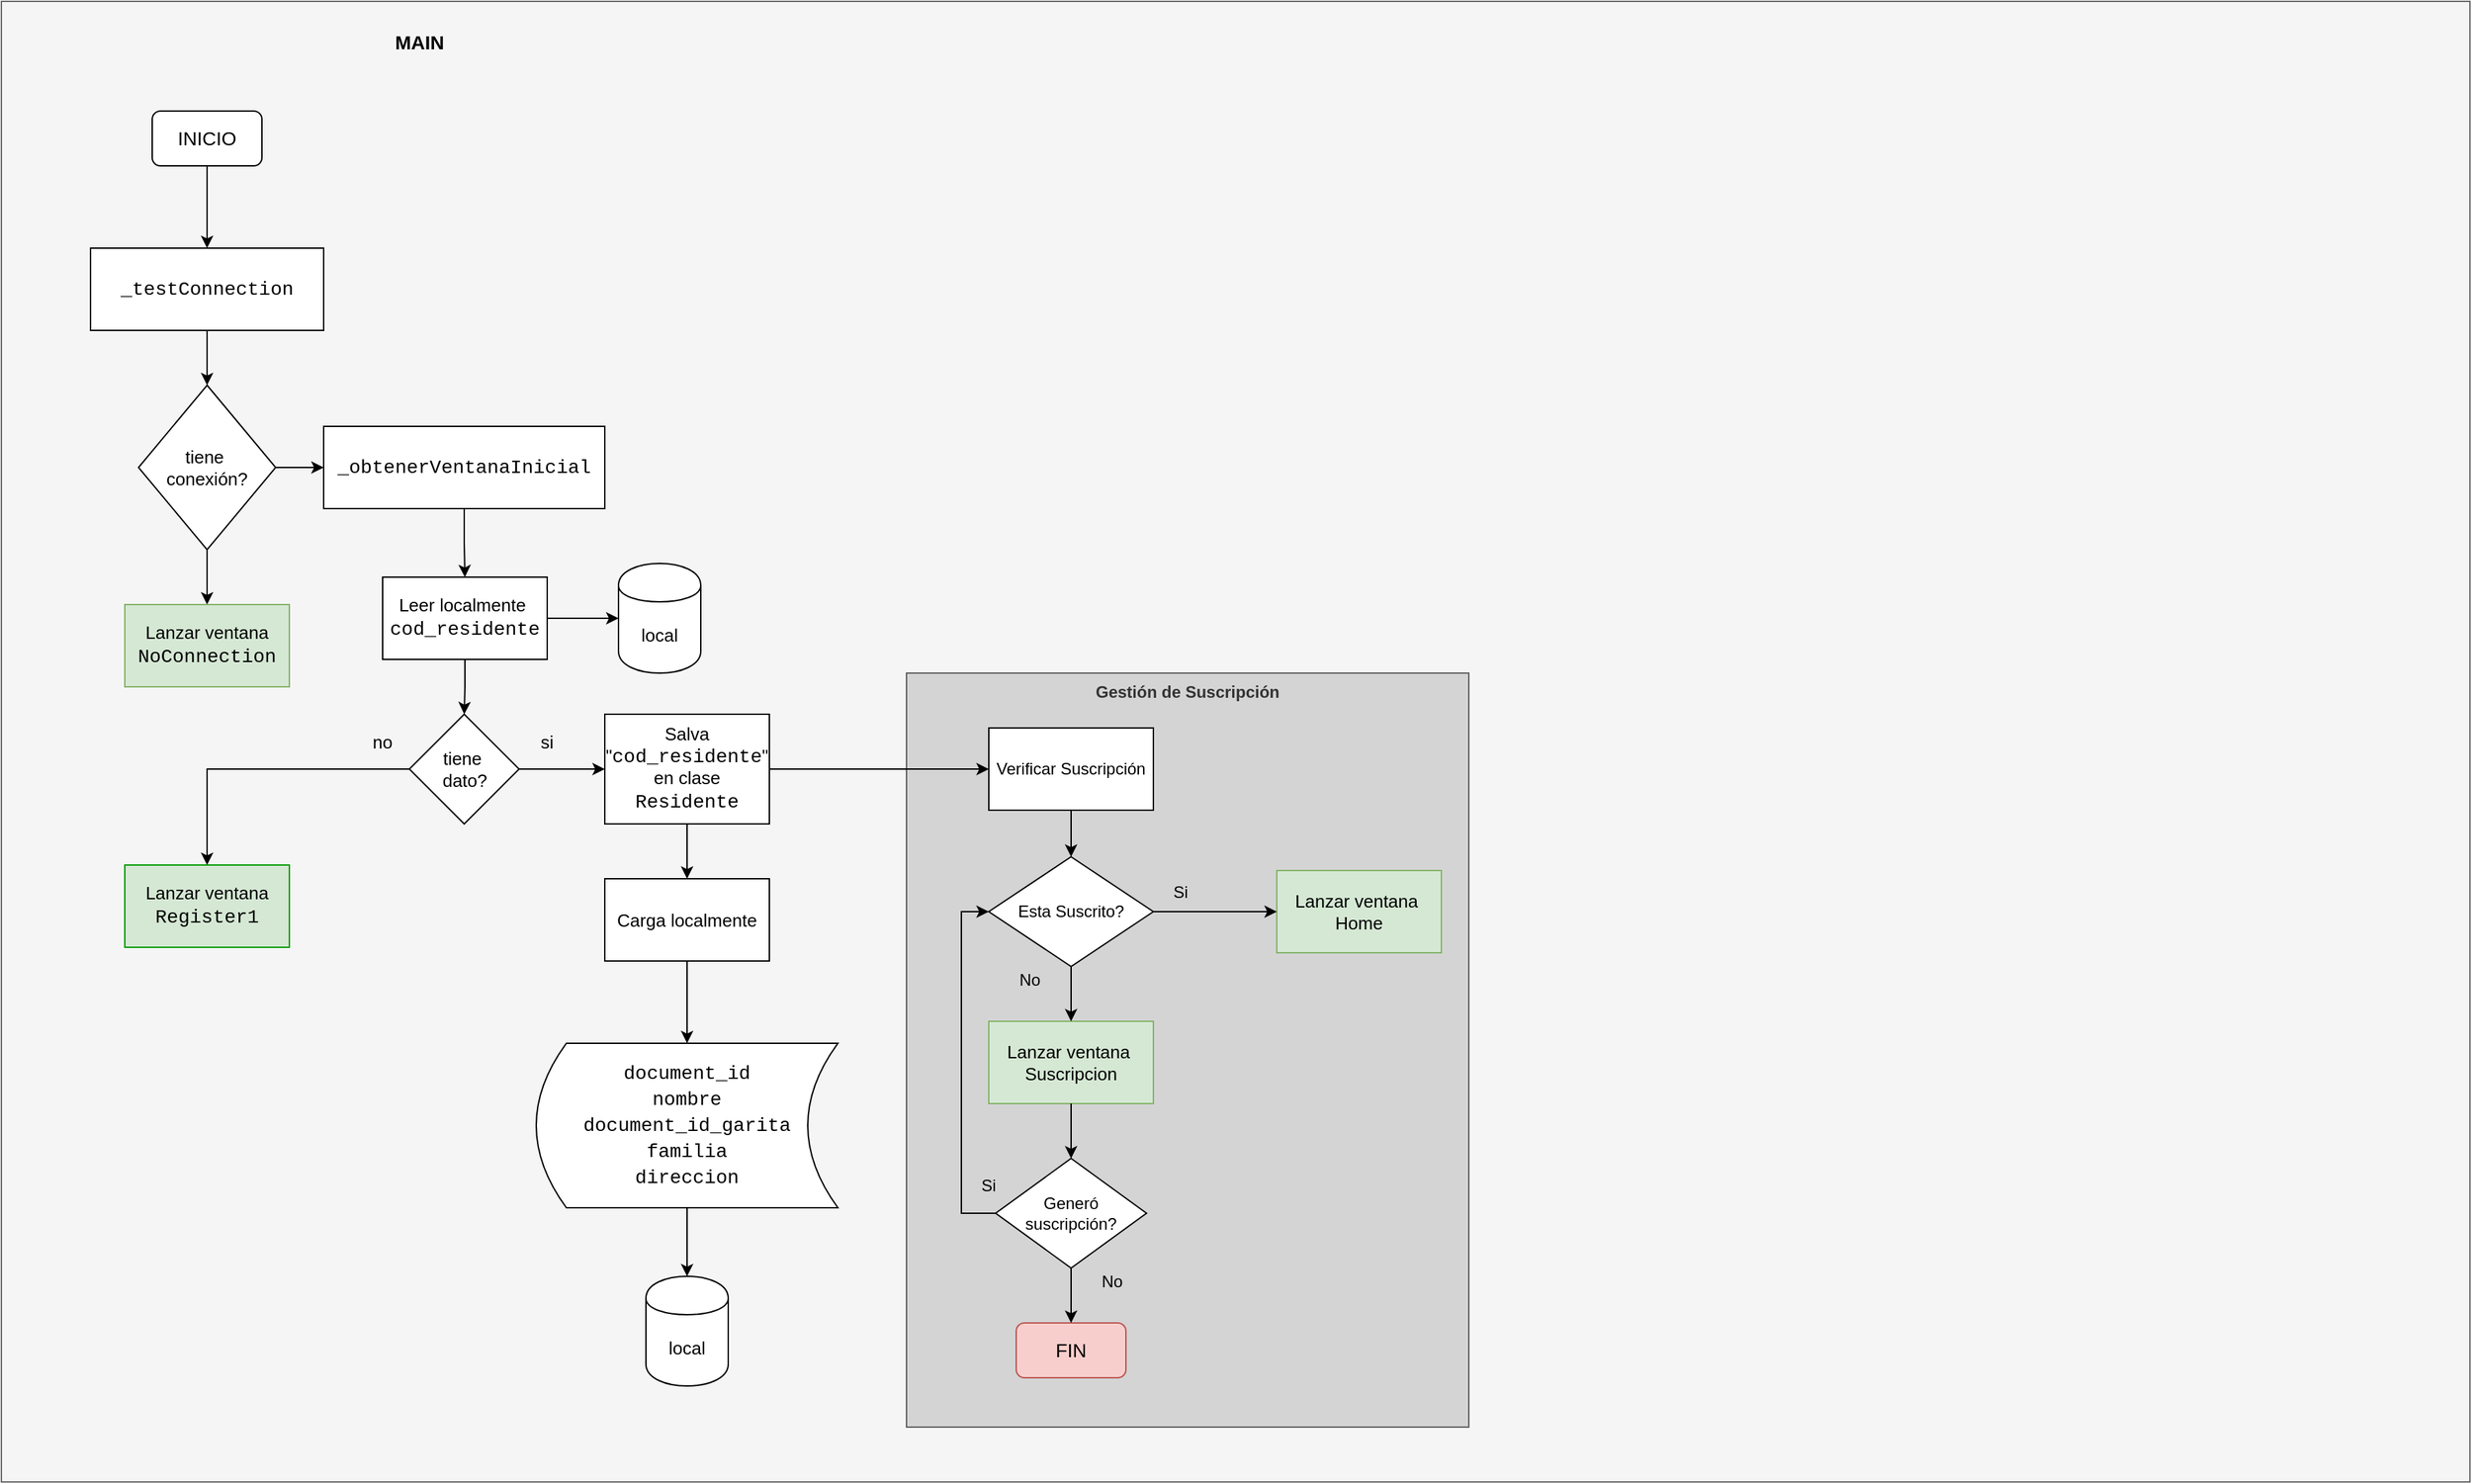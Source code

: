 <mxfile version="13.5.3" type="device" pages="6"><diagram id="4FTpZOzPPZSpTHdzMa3Y" name="MAIN"><mxGraphModel dx="782" dy="482" grid="1" gridSize="10" guides="1" tooltips="1" connect="1" arrows="1" fold="1" page="1" pageScale="1" pageWidth="827" pageHeight="1169" math="0" shadow="0"><root><mxCell id="0"/><mxCell id="1" parent="0"/><mxCell id="1bpqH7-M8_u5GluIIwKd-1" value="" style="rounded=0;whiteSpace=wrap;html=1;fillColor=#f5f5f5;strokeColor=#666666;fontColor=#333333;" parent="1" vertex="1"><mxGeometry x="20" y="70" width="1800" height="1080" as="geometry"/></mxCell><mxCell id="fZu3wq8gsoFgrj9Stg_c-1" value="Gestión de Suscripción" style="rounded=0;whiteSpace=wrap;html=1;fontColor=#333333;strokeColor=#5E5E5E;fillColor=#D4D4D4;fontStyle=1;verticalAlign=top;" vertex="1" parent="1"><mxGeometry x="680" y="560" width="410" height="550" as="geometry"/></mxCell><mxCell id="1bpqH7-M8_u5GluIIwKd-2" value="MAIN" style="text;html=1;strokeColor=none;fillColor=none;align=center;verticalAlign=middle;whiteSpace=wrap;rounded=0;fontSize=14;fontStyle=1" parent="1" vertex="1"><mxGeometry x="305" y="90" width="40" height="20" as="geometry"/></mxCell><mxCell id="a5Qp-2sp1I63kLpHATZG-2" style="edgeStyle=orthogonalEdgeStyle;rounded=0;orthogonalLoop=1;jettySize=auto;html=1;exitX=0.5;exitY=1;exitDx=0;exitDy=0;entryX=0.5;entryY=0;entryDx=0;entryDy=0;fontSize=13;" parent="1" source="1bpqH7-M8_u5GluIIwKd-3" target="a5Qp-2sp1I63kLpHATZG-1" edge="1"><mxGeometry relative="1" as="geometry"/></mxCell><mxCell id="1bpqH7-M8_u5GluIIwKd-3" value="INICIO" style="rounded=1;whiteSpace=wrap;html=1;fontSize=14;" parent="1" vertex="1"><mxGeometry x="130" y="150" width="80" height="40" as="geometry"/></mxCell><mxCell id="a5Qp-2sp1I63kLpHATZG-4" style="edgeStyle=orthogonalEdgeStyle;rounded=0;orthogonalLoop=1;jettySize=auto;html=1;exitX=0.5;exitY=1;exitDx=0;exitDy=0;entryX=0.5;entryY=0;entryDx=0;entryDy=0;fontSize=13;" parent="1" source="a5Qp-2sp1I63kLpHATZG-1" target="a5Qp-2sp1I63kLpHATZG-3" edge="1"><mxGeometry relative="1" as="geometry"/></mxCell><mxCell id="a5Qp-2sp1I63kLpHATZG-1" value="&lt;div style=&quot;font-family: &amp;#34;consolas&amp;#34; , &amp;#34;courier new&amp;#34; , monospace ; font-size: 14px ; line-height: 19px&quot;&gt;&lt;span&gt;_testConnection&lt;/span&gt;&lt;/div&gt;" style="rounded=0;whiteSpace=wrap;html=1;fontSize=13;" parent="1" vertex="1"><mxGeometry x="85" y="250" width="170" height="60" as="geometry"/></mxCell><mxCell id="a5Qp-2sp1I63kLpHATZG-6" style="edgeStyle=orthogonalEdgeStyle;rounded=0;orthogonalLoop=1;jettySize=auto;html=1;exitX=1;exitY=0.5;exitDx=0;exitDy=0;entryX=0;entryY=0.5;entryDx=0;entryDy=0;fontSize=13;" parent="1" source="a5Qp-2sp1I63kLpHATZG-3" target="a5Qp-2sp1I63kLpHATZG-5" edge="1"><mxGeometry relative="1" as="geometry"/></mxCell><mxCell id="a5Qp-2sp1I63kLpHATZG-8" style="edgeStyle=orthogonalEdgeStyle;rounded=0;orthogonalLoop=1;jettySize=auto;html=1;exitX=0.5;exitY=1;exitDx=0;exitDy=0;fontSize=13;" parent="1" source="a5Qp-2sp1I63kLpHATZG-3" target="a5Qp-2sp1I63kLpHATZG-7" edge="1"><mxGeometry relative="1" as="geometry"/></mxCell><mxCell id="a5Qp-2sp1I63kLpHATZG-3" value="tiene&amp;nbsp;&lt;br&gt;conexión?" style="rhombus;whiteSpace=wrap;html=1;fontSize=13;" parent="1" vertex="1"><mxGeometry x="120" y="350" width="100" height="120" as="geometry"/></mxCell><mxCell id="a5Qp-2sp1I63kLpHATZG-10" style="edgeStyle=orthogonalEdgeStyle;rounded=0;orthogonalLoop=1;jettySize=auto;html=1;exitX=0.5;exitY=1;exitDx=0;exitDy=0;fontSize=13;" parent="1" source="a5Qp-2sp1I63kLpHATZG-5" target="a5Qp-2sp1I63kLpHATZG-9" edge="1"><mxGeometry relative="1" as="geometry"/></mxCell><mxCell id="a5Qp-2sp1I63kLpHATZG-5" value="&lt;div style=&quot;font-family: &amp;#34;consolas&amp;#34; , &amp;#34;courier new&amp;#34; , monospace ; font-size: 14px ; line-height: 19px&quot;&gt;&lt;span&gt;_obtenerVentanaInicial&lt;/span&gt;&lt;/div&gt;" style="rounded=0;whiteSpace=wrap;html=1;fontSize=13;" parent="1" vertex="1"><mxGeometry x="255" y="380" width="205" height="60" as="geometry"/></mxCell><mxCell id="a5Qp-2sp1I63kLpHATZG-7" value="Lanzar ventana&lt;br&gt;&lt;div style=&quot;font-family: &amp;#34;consolas&amp;#34; , &amp;#34;courier new&amp;#34; , monospace ; font-size: 14px ; line-height: 19px&quot;&gt;&lt;span&gt;NoConnection&lt;/span&gt;&lt;/div&gt;" style="rounded=0;whiteSpace=wrap;html=1;fontSize=13;fillColor=#d5e8d4;strokeColor=#82b366;" parent="1" vertex="1"><mxGeometry x="110" y="510" width="120" height="60" as="geometry"/></mxCell><mxCell id="a5Qp-2sp1I63kLpHATZG-12" style="edgeStyle=orthogonalEdgeStyle;rounded=0;orthogonalLoop=1;jettySize=auto;html=1;exitX=1;exitY=0.5;exitDx=0;exitDy=0;fontSize=13;" parent="1" source="a5Qp-2sp1I63kLpHATZG-9" target="a5Qp-2sp1I63kLpHATZG-11" edge="1"><mxGeometry relative="1" as="geometry"/></mxCell><mxCell id="a5Qp-2sp1I63kLpHATZG-14" style="edgeStyle=orthogonalEdgeStyle;rounded=0;orthogonalLoop=1;jettySize=auto;html=1;exitX=0.5;exitY=1;exitDx=0;exitDy=0;entryX=0.5;entryY=0;entryDx=0;entryDy=0;fontSize=13;" parent="1" source="a5Qp-2sp1I63kLpHATZG-9" target="a5Qp-2sp1I63kLpHATZG-13" edge="1"><mxGeometry relative="1" as="geometry"/></mxCell><mxCell id="a5Qp-2sp1I63kLpHATZG-9" value="Leer localmente&amp;nbsp;&lt;br&gt;&lt;div style=&quot;font-family: &amp;#34;consolas&amp;#34; , &amp;#34;courier new&amp;#34; , monospace ; font-size: 14px ; line-height: 19px&quot;&gt;cod_residente&lt;/div&gt;" style="rounded=0;whiteSpace=wrap;html=1;fontSize=13;" parent="1" vertex="1"><mxGeometry x="298" y="490" width="120" height="60" as="geometry"/></mxCell><mxCell id="a5Qp-2sp1I63kLpHATZG-11" value="local" style="shape=cylinder;whiteSpace=wrap;html=1;boundedLbl=1;backgroundOutline=1;fontSize=13;" parent="1" vertex="1"><mxGeometry x="470" y="480" width="60" height="80" as="geometry"/></mxCell><mxCell id="a5Qp-2sp1I63kLpHATZG-17" value="" style="edgeStyle=orthogonalEdgeStyle;rounded=0;orthogonalLoop=1;jettySize=auto;html=1;fontSize=13;" parent="1" source="a5Qp-2sp1I63kLpHATZG-13" target="a5Qp-2sp1I63kLpHATZG-16" edge="1"><mxGeometry relative="1" as="geometry"/></mxCell><mxCell id="a5Qp-2sp1I63kLpHATZG-31" style="edgeStyle=orthogonalEdgeStyle;rounded=0;orthogonalLoop=1;jettySize=auto;html=1;exitX=0;exitY=0.5;exitDx=0;exitDy=0;fontSize=13;" parent="1" source="a5Qp-2sp1I63kLpHATZG-13" target="a5Qp-2sp1I63kLpHATZG-30" edge="1"><mxGeometry relative="1" as="geometry"/></mxCell><mxCell id="a5Qp-2sp1I63kLpHATZG-13" value="tiene&amp;nbsp;&lt;br&gt;dato?" style="rhombus;whiteSpace=wrap;html=1;fontSize=13;" parent="1" vertex="1"><mxGeometry x="317.5" y="590" width="80" height="80" as="geometry"/></mxCell><mxCell id="a5Qp-2sp1I63kLpHATZG-15" value="si" style="text;html=1;strokeColor=none;fillColor=none;align=center;verticalAlign=middle;whiteSpace=wrap;rounded=0;fontSize=13;" parent="1" vertex="1"><mxGeometry x="398" y="600" width="40" height="20" as="geometry"/></mxCell><mxCell id="a5Qp-2sp1I63kLpHATZG-23" style="edgeStyle=orthogonalEdgeStyle;rounded=0;orthogonalLoop=1;jettySize=auto;html=1;exitX=0.5;exitY=1;exitDx=0;exitDy=0;entryX=0.5;entryY=0;entryDx=0;entryDy=0;fontSize=13;" parent="1" source="a5Qp-2sp1I63kLpHATZG-16" target="a5Qp-2sp1I63kLpHATZG-20" edge="1"><mxGeometry relative="1" as="geometry"/></mxCell><mxCell id="fZu3wq8gsoFgrj9Stg_c-20" style="edgeStyle=orthogonalEdgeStyle;rounded=0;orthogonalLoop=1;jettySize=auto;html=1;exitX=1;exitY=0.5;exitDx=0;exitDy=0;" edge="1" parent="1" source="a5Qp-2sp1I63kLpHATZG-16" target="fZu3wq8gsoFgrj9Stg_c-2"><mxGeometry relative="1" as="geometry"/></mxCell><mxCell id="a5Qp-2sp1I63kLpHATZG-16" value="Salva &quot;&lt;span style=&quot;font-family: &amp;#34;consolas&amp;#34; , &amp;#34;courier new&amp;#34; , monospace ; font-size: 14px&quot;&gt;cod_residente&lt;/span&gt;&lt;span&gt;&quot; en clase&lt;/span&gt;&lt;br&gt;&lt;div style=&quot;font-family: &amp;#34;consolas&amp;#34; , &amp;#34;courier new&amp;#34; , monospace ; font-size: 14px ; line-height: 19px&quot;&gt;&lt;span&gt;Residente&lt;/span&gt;&lt;/div&gt;" style="rounded=0;whiteSpace=wrap;html=1;fontSize=13;" parent="1" vertex="1"><mxGeometry x="460" y="590" width="120" height="80" as="geometry"/></mxCell><mxCell id="a5Qp-2sp1I63kLpHATZG-25" style="edgeStyle=orthogonalEdgeStyle;rounded=0;orthogonalLoop=1;jettySize=auto;html=1;exitX=0.5;exitY=1;exitDx=0;exitDy=0;entryX=0.5;entryY=0;entryDx=0;entryDy=0;fontSize=13;" parent="1" source="a5Qp-2sp1I63kLpHATZG-20" target="a5Qp-2sp1I63kLpHATZG-24" edge="1"><mxGeometry relative="1" as="geometry"/></mxCell><mxCell id="a5Qp-2sp1I63kLpHATZG-20" value="Carga localmente" style="rounded=0;whiteSpace=wrap;html=1;fontSize=13;" parent="1" vertex="1"><mxGeometry x="460" y="710" width="120" height="60" as="geometry"/></mxCell><mxCell id="a5Qp-2sp1I63kLpHATZG-28" style="edgeStyle=orthogonalEdgeStyle;rounded=0;orthogonalLoop=1;jettySize=auto;html=1;exitX=0.5;exitY=1;exitDx=0;exitDy=0;entryX=0.5;entryY=0;entryDx=0;entryDy=0;fontSize=13;" parent="1" source="a5Qp-2sp1I63kLpHATZG-24" target="a5Qp-2sp1I63kLpHATZG-26" edge="1"><mxGeometry relative="1" as="geometry"/></mxCell><mxCell id="a5Qp-2sp1I63kLpHATZG-24" value="&lt;div style=&quot;font-family: &amp;#34;consolas&amp;#34; , &amp;#34;courier new&amp;#34; , monospace ; font-size: 14px ; line-height: 19px&quot;&gt;document_id&lt;/div&gt;&lt;div style=&quot;font-family: &amp;#34;consolas&amp;#34; , &amp;#34;courier new&amp;#34; , monospace ; font-size: 14px ; line-height: 19px&quot;&gt;&lt;div style=&quot;line-height: 19px&quot;&gt;nombre&lt;/div&gt;&lt;div style=&quot;line-height: 19px&quot;&gt;&lt;div style=&quot;line-height: 19px&quot;&gt;document_id_garita&lt;/div&gt;&lt;div style=&quot;line-height: 19px&quot;&gt;&lt;div style=&quot;line-height: 19px&quot;&gt;familia&lt;/div&gt;&lt;div style=&quot;line-height: 19px&quot;&gt;&lt;div style=&quot;line-height: 19px&quot;&gt;direccion&lt;/div&gt;&lt;/div&gt;&lt;/div&gt;&lt;/div&gt;&lt;/div&gt;" style="shape=dataStorage;whiteSpace=wrap;html=1;fontSize=13;" parent="1" vertex="1"><mxGeometry x="410" y="830" width="220" height="120" as="geometry"/></mxCell><mxCell id="a5Qp-2sp1I63kLpHATZG-26" value="local" style="shape=cylinder;whiteSpace=wrap;html=1;boundedLbl=1;backgroundOutline=1;fontSize=13;" parent="1" vertex="1"><mxGeometry x="490" y="1000" width="60" height="80" as="geometry"/></mxCell><mxCell id="a5Qp-2sp1I63kLpHATZG-29" value="no" style="text;html=1;strokeColor=none;fillColor=none;align=center;verticalAlign=middle;whiteSpace=wrap;rounded=0;fontSize=13;" parent="1" vertex="1"><mxGeometry x="277.5" y="600" width="40" height="20" as="geometry"/></mxCell><mxCell id="a5Qp-2sp1I63kLpHATZG-30" value="Lanzar ventana&lt;br&gt;&lt;div style=&quot;font-family: &amp;#34;consolas&amp;#34; , &amp;#34;courier new&amp;#34; , monospace ; font-size: 14px ; line-height: 19px&quot;&gt;&lt;span&gt;Register1&lt;/span&gt;&lt;/div&gt;" style="rounded=0;whiteSpace=wrap;html=1;strokeColor=#009900;fillColor=#D5E8D4;fontSize=13;" parent="1" vertex="1"><mxGeometry x="110" y="700" width="120" height="60" as="geometry"/></mxCell><mxCell id="fZu3wq8gsoFgrj9Stg_c-22" value="" style="group" vertex="1" connectable="0" parent="1"><mxGeometry x="720" y="600" width="350" height="474" as="geometry"/></mxCell><mxCell id="fZu3wq8gsoFgrj9Stg_c-2" value="Verificar Suscripción" style="rounded=0;whiteSpace=wrap;html=1;" vertex="1" parent="fZu3wq8gsoFgrj9Stg_c-22"><mxGeometry x="20" width="120" height="60" as="geometry"/></mxCell><mxCell id="fZu3wq8gsoFgrj9Stg_c-3" value="Esta Suscrito?" style="rhombus;whiteSpace=wrap;html=1;" vertex="1" parent="fZu3wq8gsoFgrj9Stg_c-22"><mxGeometry x="20" y="94" width="120" height="80" as="geometry"/></mxCell><mxCell id="fZu3wq8gsoFgrj9Stg_c-6" style="edgeStyle=orthogonalEdgeStyle;rounded=0;orthogonalLoop=1;jettySize=auto;html=1;exitX=0.5;exitY=1;exitDx=0;exitDy=0;entryX=0.5;entryY=0;entryDx=0;entryDy=0;" edge="1" parent="fZu3wq8gsoFgrj9Stg_c-22" source="fZu3wq8gsoFgrj9Stg_c-2" target="fZu3wq8gsoFgrj9Stg_c-3"><mxGeometry relative="1" as="geometry"/></mxCell><mxCell id="fZu3wq8gsoFgrj9Stg_c-4" value="Si" style="text;html=1;strokeColor=none;fillColor=none;align=center;verticalAlign=middle;whiteSpace=wrap;rounded=0;" vertex="1" parent="fZu3wq8gsoFgrj9Stg_c-22"><mxGeometry x="140" y="110" width="40" height="20" as="geometry"/></mxCell><mxCell id="fZu3wq8gsoFgrj9Stg_c-5" value="No" style="text;html=1;strokeColor=none;fillColor=none;align=center;verticalAlign=middle;whiteSpace=wrap;rounded=0;" vertex="1" parent="fZu3wq8gsoFgrj9Stg_c-22"><mxGeometry x="30" y="174" width="40" height="20" as="geometry"/></mxCell><mxCell id="fZu3wq8gsoFgrj9Stg_c-9" value="Lanzar ventana&amp;nbsp;&lt;br&gt;Suscripcion" style="rounded=0;whiteSpace=wrap;html=1;fontSize=13;fillColor=#d5e8d4;strokeColor=#82b366;" vertex="1" parent="fZu3wq8gsoFgrj9Stg_c-22"><mxGeometry x="20" y="214" width="120" height="60" as="geometry"/></mxCell><mxCell id="fZu3wq8gsoFgrj9Stg_c-10" style="edgeStyle=orthogonalEdgeStyle;rounded=0;orthogonalLoop=1;jettySize=auto;html=1;exitX=0.5;exitY=1;exitDx=0;exitDy=0;entryX=0.5;entryY=0;entryDx=0;entryDy=0;" edge="1" parent="fZu3wq8gsoFgrj9Stg_c-22" source="fZu3wq8gsoFgrj9Stg_c-3" target="fZu3wq8gsoFgrj9Stg_c-9"><mxGeometry relative="1" as="geometry"/></mxCell><mxCell id="fZu3wq8gsoFgrj9Stg_c-14" style="edgeStyle=orthogonalEdgeStyle;rounded=0;orthogonalLoop=1;jettySize=auto;html=1;exitX=0;exitY=0.5;exitDx=0;exitDy=0;entryX=0;entryY=0.5;entryDx=0;entryDy=0;" edge="1" parent="fZu3wq8gsoFgrj9Stg_c-22" source="fZu3wq8gsoFgrj9Stg_c-12" target="fZu3wq8gsoFgrj9Stg_c-3"><mxGeometry relative="1" as="geometry"/></mxCell><mxCell id="fZu3wq8gsoFgrj9Stg_c-12" value="Generó suscripción?" style="rhombus;whiteSpace=wrap;html=1;" vertex="1" parent="fZu3wq8gsoFgrj9Stg_c-22"><mxGeometry x="25" y="314" width="110" height="80" as="geometry"/></mxCell><mxCell id="fZu3wq8gsoFgrj9Stg_c-13" style="edgeStyle=orthogonalEdgeStyle;rounded=0;orthogonalLoop=1;jettySize=auto;html=1;exitX=0.5;exitY=1;exitDx=0;exitDy=0;entryX=0.5;entryY=0;entryDx=0;entryDy=0;" edge="1" parent="fZu3wq8gsoFgrj9Stg_c-22" source="fZu3wq8gsoFgrj9Stg_c-9" target="fZu3wq8gsoFgrj9Stg_c-12"><mxGeometry relative="1" as="geometry"/></mxCell><mxCell id="fZu3wq8gsoFgrj9Stg_c-15" value="FIN" style="rounded=1;whiteSpace=wrap;html=1;fontSize=14;fillColor=#f8cecc;strokeColor=#b85450;" vertex="1" parent="fZu3wq8gsoFgrj9Stg_c-22"><mxGeometry x="40" y="434" width="80" height="40" as="geometry"/></mxCell><mxCell id="fZu3wq8gsoFgrj9Stg_c-16" style="edgeStyle=orthogonalEdgeStyle;rounded=0;orthogonalLoop=1;jettySize=auto;html=1;exitX=0.5;exitY=1;exitDx=0;exitDy=0;entryX=0.5;entryY=0;entryDx=0;entryDy=0;" edge="1" parent="fZu3wq8gsoFgrj9Stg_c-22" source="fZu3wq8gsoFgrj9Stg_c-12" target="fZu3wq8gsoFgrj9Stg_c-15"><mxGeometry relative="1" as="geometry"/></mxCell><mxCell id="fZu3wq8gsoFgrj9Stg_c-17" value="No" style="text;html=1;strokeColor=none;fillColor=none;align=center;verticalAlign=middle;whiteSpace=wrap;rounded=0;" vertex="1" parent="fZu3wq8gsoFgrj9Stg_c-22"><mxGeometry x="90" y="394" width="40" height="20" as="geometry"/></mxCell><mxCell id="fZu3wq8gsoFgrj9Stg_c-18" value="Si" style="text;html=1;strokeColor=none;fillColor=none;align=center;verticalAlign=middle;whiteSpace=wrap;rounded=0;" vertex="1" parent="fZu3wq8gsoFgrj9Stg_c-22"><mxGeometry y="324" width="40" height="20" as="geometry"/></mxCell><mxCell id="fZu3wq8gsoFgrj9Stg_c-19" value="Lanzar ventana&amp;nbsp;&lt;br&gt;Home" style="rounded=0;whiteSpace=wrap;html=1;fontSize=13;fillColor=#d5e8d4;strokeColor=#82b366;" vertex="1" parent="fZu3wq8gsoFgrj9Stg_c-22"><mxGeometry x="230" y="104" width="120" height="60" as="geometry"/></mxCell><mxCell id="fZu3wq8gsoFgrj9Stg_c-21" style="edgeStyle=orthogonalEdgeStyle;rounded=0;orthogonalLoop=1;jettySize=auto;html=1;exitX=1;exitY=0.5;exitDx=0;exitDy=0;entryX=0;entryY=0.5;entryDx=0;entryDy=0;" edge="1" parent="fZu3wq8gsoFgrj9Stg_c-22" source="fZu3wq8gsoFgrj9Stg_c-3" target="fZu3wq8gsoFgrj9Stg_c-19"><mxGeometry relative="1" as="geometry"/></mxCell></root></mxGraphModel></diagram><diagram id="9VvxRsKIxiWBsODI8jk5" name="REGISTER1"><mxGraphModel dx="1609" dy="482" grid="1" gridSize="10" guides="1" tooltips="1" connect="1" arrows="1" fold="1" page="1" pageScale="1" pageWidth="827" pageHeight="1169" math="0" shadow="0"><root><mxCell id="gUbWH8_nbRdqALpJ7G3Z-0"/><mxCell id="gUbWH8_nbRdqALpJ7G3Z-1" parent="gUbWH8_nbRdqALpJ7G3Z-0"/><mxCell id="ygR_euBIftLTSGrOf4R--1" value="" style="rounded=0;whiteSpace=wrap;html=1;fillColor=#f5f5f5;strokeColor=#666666;fontColor=#333333;" parent="gUbWH8_nbRdqALpJ7G3Z-1" vertex="1"><mxGeometry x="-10" y="187.27" width="800" height="1482.73" as="geometry"/></mxCell><mxCell id="ygR_euBIftLTSGrOf4R--2" value="REGISTER1" style="text;html=1;strokeColor=none;fillColor=none;align=center;verticalAlign=middle;whiteSpace=wrap;rounded=0;fontSize=14;fontStyle=1" parent="gUbWH8_nbRdqALpJ7G3Z-1" vertex="1"><mxGeometry x="406.003" y="187.273" width="36.066" height="17.273" as="geometry"/></mxCell><mxCell id="c7pKkJTDAQUaMY9_k9C6-3" style="edgeStyle=orthogonalEdgeStyle;rounded=0;orthogonalLoop=1;jettySize=auto;html=1;exitX=0.5;exitY=1;exitDx=0;exitDy=0;entryX=0.5;entryY=0;entryDx=0;entryDy=0;fontSize=14;" parent="gUbWH8_nbRdqALpJ7G3Z-1" source="ygR_euBIftLTSGrOf4R--4" target="c7pKkJTDAQUaMY9_k9C6-0" edge="1"><mxGeometry relative="1" as="geometry"/></mxCell><mxCell id="ygR_euBIftLTSGrOf4R--4" value="INICIO" style="rounded=1;whiteSpace=wrap;html=1;fontSize=14;" parent="gUbWH8_nbRdqALpJ7G3Z-1" vertex="1"><mxGeometry x="346.23" y="269.997" width="90.164" height="34.545" as="geometry"/></mxCell><mxCell id="c7pKkJTDAQUaMY9_k9C6-5" style="edgeStyle=orthogonalEdgeStyle;rounded=0;orthogonalLoop=1;jettySize=auto;html=1;exitX=0.5;exitY=1;exitDx=0;exitDy=0;fontSize=14;" parent="gUbWH8_nbRdqALpJ7G3Z-1" source="c7pKkJTDAQUaMY9_k9C6-0" target="c7pKkJTDAQUaMY9_k9C6-4" edge="1"><mxGeometry relative="1" as="geometry"/></mxCell><mxCell id="c7pKkJTDAQUaMY9_k9C6-0" value="&lt;div style=&quot;font-family: &amp;#34;consolas&amp;#34; , &amp;#34;courier new&amp;#34; , monospace ; line-height: 19px&quot;&gt;&lt;span&gt;_verificarRegistro&lt;/span&gt;&lt;/div&gt;" style="rounded=0;whiteSpace=wrap;html=1;fontSize=14;" parent="gUbWH8_nbRdqALpJ7G3Z-1" vertex="1"><mxGeometry x="309.31" y="352.27" width="164" height="60" as="geometry"/></mxCell><mxCell id="c7pKkJTDAQUaMY9_k9C6-2" style="edgeStyle=orthogonalEdgeStyle;rounded=0;orthogonalLoop=1;jettySize=auto;html=1;exitX=0.5;exitY=0.5;exitDx=0;exitDy=0;exitPerimeter=0;entryX=0;entryY=0.5;entryDx=0;entryDy=0;fontSize=14;" parent="gUbWH8_nbRdqALpJ7G3Z-1" source="c7pKkJTDAQUaMY9_k9C6-1" target="c7pKkJTDAQUaMY9_k9C6-0" edge="1"><mxGeometry relative="1" as="geometry"/></mxCell><mxCell id="c7pKkJTDAQUaMY9_k9C6-1" value="Actor" style="shape=umlActor;verticalLabelPosition=bottom;labelBackgroundColor=#ffffff;verticalAlign=top;html=1;outlineConnect=0;fontSize=14;" parent="gUbWH8_nbRdqALpJ7G3Z-1" vertex="1"><mxGeometry x="220" y="352.27" width="30" height="60" as="geometry"/></mxCell><mxCell id="c7pKkJTDAQUaMY9_k9C6-8" value="" style="edgeStyle=orthogonalEdgeStyle;rounded=0;orthogonalLoop=1;jettySize=auto;html=1;fontSize=14;" parent="gUbWH8_nbRdqALpJ7G3Z-1" source="c7pKkJTDAQUaMY9_k9C6-4" target="c7pKkJTDAQUaMY9_k9C6-6" edge="1"><mxGeometry relative="1" as="geometry"/></mxCell><mxCell id="c7pKkJTDAQUaMY9_k9C6-11" style="edgeStyle=orthogonalEdgeStyle;rounded=0;orthogonalLoop=1;jettySize=auto;html=1;exitX=0.5;exitY=1;exitDx=0;exitDy=0;fontSize=14;" parent="gUbWH8_nbRdqALpJ7G3Z-1" source="c7pKkJTDAQUaMY9_k9C6-4" target="c7pKkJTDAQUaMY9_k9C6-9" edge="1"><mxGeometry relative="1" as="geometry"/></mxCell><mxCell id="c7pKkJTDAQUaMY9_k9C6-4" value="&lt;div style=&quot;font-family: &amp;#34;consolas&amp;#34; , &amp;#34;courier new&amp;#34; , monospace ; line-height: 19px&quot;&gt;Verifica existencia en FireBase&lt;/div&gt;" style="rounded=0;whiteSpace=wrap;html=1;fontSize=14;" parent="gUbWH8_nbRdqALpJ7G3Z-1" vertex="1"><mxGeometry x="309.31" y="460" width="164" height="60" as="geometry"/></mxCell><mxCell id="c7pKkJTDAQUaMY9_k9C6-6" value="firebase" style="shape=cylinder;whiteSpace=wrap;html=1;boundedLbl=1;backgroundOutline=1;fontSize=14;" parent="gUbWH8_nbRdqALpJ7G3Z-1" vertex="1"><mxGeometry x="530" y="450" width="60" height="80" as="geometry"/></mxCell><mxCell id="c7pKkJTDAQUaMY9_k9C6-31" style="edgeStyle=orthogonalEdgeStyle;rounded=0;orthogonalLoop=1;jettySize=auto;html=1;exitX=0;exitY=0.5;exitDx=0;exitDy=0;entryX=1;entryY=0.5;entryDx=0;entryDy=0;fontSize=13;" parent="gUbWH8_nbRdqALpJ7G3Z-1" source="c7pKkJTDAQUaMY9_k9C6-9" target="c7pKkJTDAQUaMY9_k9C6-29" edge="1"><mxGeometry relative="1" as="geometry"/></mxCell><mxCell id="1tCtSb6bEI05xdtONrao-2" style="edgeStyle=orthogonalEdgeStyle;rounded=0;orthogonalLoop=1;jettySize=auto;html=1;exitX=0.5;exitY=1;exitDx=0;exitDy=0;entryX=0.5;entryY=0;entryDx=0;entryDy=0;fontSize=13;" parent="gUbWH8_nbRdqALpJ7G3Z-1" source="c7pKkJTDAQUaMY9_k9C6-9" target="1tCtSb6bEI05xdtONrao-0" edge="1"><mxGeometry relative="1" as="geometry"/></mxCell><mxCell id="c7pKkJTDAQUaMY9_k9C6-9" value="Existe registro?" style="rhombus;whiteSpace=wrap;html=1;fontSize=14;" parent="gUbWH8_nbRdqALpJ7G3Z-1" vertex="1"><mxGeometry x="331.81" y="570" width="119" height="120" as="geometry"/></mxCell><mxCell id="c7pKkJTDAQUaMY9_k9C6-13" value="si" style="text;html=1;strokeColor=none;fillColor=none;align=center;verticalAlign=middle;whiteSpace=wrap;rounded=0;fontSize=14;" parent="gUbWH8_nbRdqALpJ7G3Z-1" vertex="1"><mxGeometry x="346" y="690" width="40" height="20" as="geometry"/></mxCell><mxCell id="c7pKkJTDAQUaMY9_k9C6-14" value="no" style="text;html=1;strokeColor=none;fillColor=none;align=center;verticalAlign=middle;whiteSpace=wrap;rounded=0;fontSize=14;" parent="gUbWH8_nbRdqALpJ7G3Z-1" vertex="1"><mxGeometry x="306" y="900" width="40" height="20" as="geometry"/></mxCell><mxCell id="rdO1SmmFyti2SR9sPiwD-5" style="edgeStyle=orthogonalEdgeStyle;rounded=0;orthogonalLoop=1;jettySize=auto;html=1;exitX=0.5;exitY=1;exitDx=0;exitDy=0;fontSize=13;" parent="gUbWH8_nbRdqALpJ7G3Z-1" source="c7pKkJTDAQUaMY9_k9C6-21" target="rdO1SmmFyti2SR9sPiwD-4" edge="1"><mxGeometry relative="1" as="geometry"/></mxCell><mxCell id="c7pKkJTDAQUaMY9_k9C6-21" value="Incrementa &lt;br&gt;&quot;&lt;span style=&quot;font-family: &amp;#34;consolas&amp;#34; , &amp;#34;courier new&amp;#34; , monospace ; font-size: 14px&quot;&gt;generador_residente + 1&quot; en firebase -&amp;gt;&amp;nbsp;&lt;/span&gt;&lt;span style=&quot;font-family: &amp;#34;consolas&amp;#34; , &amp;#34;courier new&amp;#34; , monospace ; font-size: 14px&quot;&gt;registro_garita&lt;/span&gt;" style="rounded=0;whiteSpace=wrap;html=1;fontSize=13;" parent="gUbWH8_nbRdqALpJ7G3Z-1" vertex="1"><mxGeometry x="267.72" y="1040" width="249.19" height="60" as="geometry"/></mxCell><mxCell id="c7pKkJTDAQUaMY9_k9C6-27" style="edgeStyle=orthogonalEdgeStyle;rounded=0;orthogonalLoop=1;jettySize=auto;html=1;exitX=0.5;exitY=0;exitDx=0;exitDy=0;fontSize=13;dashed=1;" parent="gUbWH8_nbRdqALpJ7G3Z-1" source="c7pKkJTDAQUaMY9_k9C6-23" edge="1"><mxGeometry relative="1" as="geometry"><mxPoint x="180" y="540" as="targetPoint"/><Array as="points"><mxPoint x="585" y="550"/><mxPoint x="180" y="550"/></Array></mxGeometry></mxCell><mxCell id="c7pKkJTDAQUaMY9_k9C6-23" value="&lt;div style=&quot;font-family: &amp;#34;consolas&amp;#34; , &amp;#34;courier new&amp;#34; , monospace ; font-size: 14px ; line-height: 19px&quot;&gt;&lt;span&gt;El&amp;nbsp;codigo&amp;nbsp;ya&amp;nbsp;&lt;/span&gt;&lt;/div&gt;&lt;div style=&quot;font-family: &amp;#34;consolas&amp;#34; , &amp;#34;courier new&amp;#34; , monospace ; font-size: 14px ; line-height: 19px&quot;&gt;&lt;span&gt;esta&amp;nbsp;siendo&amp;nbsp;&lt;/span&gt;&lt;/div&gt;&lt;div style=&quot;font-family: &amp;#34;consolas&amp;#34; , &amp;#34;courier new&amp;#34; , monospace ; font-size: 14px ; line-height: 19px&quot;&gt;&lt;span&gt;usado.&lt;/span&gt;&lt;/div&gt;" style="shape=document;whiteSpace=wrap;html=1;boundedLbl=1;fontSize=13;" parent="gUbWH8_nbRdqALpJ7G3Z-1" vertex="1"><mxGeometry x="650" y="490" width="130" height="100" as="geometry"/></mxCell><mxCell id="c7pKkJTDAQUaMY9_k9C6-28" value="no" style="text;html=1;strokeColor=none;fillColor=none;align=center;verticalAlign=middle;whiteSpace=wrap;rounded=0;fontSize=14;" parent="gUbWH8_nbRdqALpJ7G3Z-1" vertex="1"><mxGeometry x="290.81" y="598" width="40" height="20" as="geometry"/></mxCell><mxCell id="c7pKkJTDAQUaMY9_k9C6-32" style="edgeStyle=orthogonalEdgeStyle;rounded=0;orthogonalLoop=1;jettySize=auto;html=1;exitX=0.5;exitY=0;exitDx=0;exitDy=0;fontSize=13;" parent="gUbWH8_nbRdqALpJ7G3Z-1" source="c7pKkJTDAQUaMY9_k9C6-29" target="c7pKkJTDAQUaMY9_k9C6-1" edge="1"><mxGeometry relative="1" as="geometry"><Array as="points"><mxPoint x="180" y="590"/><mxPoint x="180" y="382"/></Array></mxGeometry></mxCell><mxCell id="c7pKkJTDAQUaMY9_k9C6-29" value="&lt;div style=&quot;font-family: &amp;#34;consolas&amp;#34; , &amp;#34;courier new&amp;#34; , monospace ; font-size: 14px ; line-height: 19px&quot;&gt;&lt;span&gt;El&amp;nbsp;código&amp;nbsp;&lt;/span&gt;&lt;/div&gt;&lt;div style=&quot;font-family: &amp;#34;consolas&amp;#34; , &amp;#34;courier new&amp;#34; , monospace ; font-size: 14px ; line-height: 19px&quot;&gt;&lt;span&gt;no&amp;nbsp;existe.'&lt;/span&gt;&lt;/div&gt;" style="shape=document;whiteSpace=wrap;html=1;boundedLbl=1;fontSize=13;" parent="gUbWH8_nbRdqALpJ7G3Z-1" vertex="1"><mxGeometry x="160" y="590" width="120" height="80" as="geometry"/></mxCell><mxCell id="1tCtSb6bEI05xdtONrao-4" style="edgeStyle=orthogonalEdgeStyle;rounded=0;orthogonalLoop=1;jettySize=auto;html=1;exitX=0.5;exitY=1;exitDx=0;exitDy=0;fontSize=13;" parent="gUbWH8_nbRdqALpJ7G3Z-1" source="1tCtSb6bEI05xdtONrao-0" target="1tCtSb6bEI05xdtONrao-3" edge="1"><mxGeometry relative="1" as="geometry"/></mxCell><mxCell id="1tCtSb6bEI05xdtONrao-0" value="Obtiene -&amp;gt;&amp;nbsp;&lt;span style=&quot;font-family: &amp;#34;consolas&amp;#34; , &amp;#34;courier new&amp;#34; , monospace ; font-size: 14px&quot;&gt;documentIdGarita&lt;/span&gt;" style="shape=dataStorage;whiteSpace=wrap;html=1;strokeColor=#d79b00;fillColor=#ffe6cc;fontSize=13;" parent="gUbWH8_nbRdqALpJ7G3Z-1" vertex="1"><mxGeometry x="230.81" y="730" width="320" height="35.5" as="geometry"/></mxCell><mxCell id="1tCtSb6bEI05xdtONrao-6" style="edgeStyle=orthogonalEdgeStyle;rounded=0;orthogonalLoop=1;jettySize=auto;html=1;exitX=0.5;exitY=1;exitDx=0;exitDy=0;fontSize=13;" parent="gUbWH8_nbRdqALpJ7G3Z-1" source="1tCtSb6bEI05xdtONrao-3" target="1tCtSb6bEI05xdtONrao-5" edge="1"><mxGeometry relative="1" as="geometry"/></mxCell><mxCell id="1tCtSb6bEI05xdtONrao-3" value="Obtiene -&amp;gt;&amp;nbsp;&lt;span style=&quot;font-family: &amp;#34;consolas&amp;#34; , &amp;#34;courier new&amp;#34; , monospace ; font-size: 14px&quot;&gt;generador&lt;/span&gt;" style="shape=dataStorage;whiteSpace=wrap;html=1;strokeColor=#d79b00;fillColor=#ffe6cc;fontSize=13;" parent="gUbWH8_nbRdqALpJ7G3Z-1" vertex="1"><mxGeometry x="231.81" y="790" width="320" height="35.5" as="geometry"/></mxCell><mxCell id="rdO1SmmFyti2SR9sPiwD-1" style="edgeStyle=orthogonalEdgeStyle;rounded=0;orthogonalLoop=1;jettySize=auto;html=1;exitX=0;exitY=0.5;exitDx=0;exitDy=0;entryX=1.013;entryY=0.342;entryDx=0;entryDy=0;fontSize=13;entryPerimeter=0;" parent="gUbWH8_nbRdqALpJ7G3Z-1" source="1tCtSb6bEI05xdtONrao-5" target="rdO1SmmFyti2SR9sPiwD-0" edge="1"><mxGeometry relative="1" as="geometry"/></mxCell><mxCell id="rdO1SmmFyti2SR9sPiwD-3" style="edgeStyle=orthogonalEdgeStyle;rounded=0;orthogonalLoop=1;jettySize=auto;html=1;exitX=0.5;exitY=1;exitDx=0;exitDy=0;entryX=0.5;entryY=0;entryDx=0;entryDy=0;fontSize=13;" parent="gUbWH8_nbRdqALpJ7G3Z-1" source="1tCtSb6bEI05xdtONrao-5" target="c7pKkJTDAQUaMY9_k9C6-21" edge="1"><mxGeometry relative="1" as="geometry"/></mxCell><mxCell id="1tCtSb6bEI05xdtONrao-5" value="generador&amp;nbsp;&lt;br&gt;es valido" style="rhombus;whiteSpace=wrap;html=1;fontSize=13;" parent="gUbWH8_nbRdqALpJ7G3Z-1" vertex="1"><mxGeometry x="333.81" y="870" width="117" height="120" as="geometry"/></mxCell><mxCell id="1tCtSb6bEI05xdtONrao-7" value="si" style="text;html=1;strokeColor=none;fillColor=none;align=center;verticalAlign=middle;whiteSpace=wrap;rounded=0;fontSize=14;" parent="gUbWH8_nbRdqALpJ7G3Z-1" vertex="1"><mxGeometry x="402.07" y="990" width="40" height="20" as="geometry"/></mxCell><mxCell id="rdO1SmmFyti2SR9sPiwD-2" style="edgeStyle=orthogonalEdgeStyle;rounded=0;orthogonalLoop=1;jettySize=auto;html=1;exitX=0;exitY=0.5;exitDx=0;exitDy=0;fontSize=13;" parent="gUbWH8_nbRdqALpJ7G3Z-1" source="rdO1SmmFyti2SR9sPiwD-0" edge="1"><mxGeometry relative="1" as="geometry"><mxPoint x="185" y="380" as="targetPoint"/><Array as="points"><mxPoint x="90" y="950"/><mxPoint x="90" y="380"/></Array></mxGeometry></mxCell><mxCell id="rdO1SmmFyti2SR9sPiwD-0" value="&lt;div style=&quot;font-family: &amp;#34;consolas&amp;#34; , &amp;#34;courier new&amp;#34; , monospace ; font-size: 14px ; line-height: 19px&quot;&gt;&lt;span&gt;Error&amp;nbsp;generando&amp;nbsp;&lt;/span&gt;&lt;/div&gt;&lt;div style=&quot;font-family: &amp;#34;consolas&amp;#34; , &amp;#34;courier new&amp;#34; , monospace ; font-size: 14px ; line-height: 19px&quot;&gt;&lt;span&gt;registro,&amp;nbsp;por&amp;nbsp;&lt;/span&gt;&lt;/div&gt;&lt;div style=&quot;font-family: &amp;#34;consolas&amp;#34; , &amp;#34;courier new&amp;#34; , monospace ; font-size: 14px ; line-height: 19px&quot;&gt;&lt;span&gt;favor&amp;nbsp;vuela&amp;nbsp;a&amp;nbsp;&lt;/span&gt;&lt;/div&gt;&lt;div style=&quot;font-family: &amp;#34;consolas&amp;#34; , &amp;#34;courier new&amp;#34; , monospace ; font-size: 14px ; line-height: 19px&quot;&gt;&lt;span&gt;intentarlo.&lt;/span&gt;&lt;/div&gt;" style="shape=document;whiteSpace=wrap;html=1;boundedLbl=1;fontSize=13;" parent="gUbWH8_nbRdqALpJ7G3Z-1" vertex="1"><mxGeometry x="110" y="890" width="150" height="120" as="geometry"/></mxCell><mxCell id="rdO1SmmFyti2SR9sPiwD-7" style="edgeStyle=orthogonalEdgeStyle;rounded=0;orthogonalLoop=1;jettySize=auto;html=1;exitX=0.5;exitY=1;exitDx=0;exitDy=0;entryX=0.5;entryY=0;entryDx=0;entryDy=0;fontSize=13;" parent="gUbWH8_nbRdqALpJ7G3Z-1" source="rdO1SmmFyti2SR9sPiwD-4" target="rdO1SmmFyti2SR9sPiwD-6" edge="1"><mxGeometry relative="1" as="geometry"/></mxCell><mxCell id="rdO1SmmFyti2SR9sPiwD-4" value="Salva datos en clase&lt;br&gt;&lt;div style=&quot;font-family: &amp;#34;consolas&amp;#34; , &amp;#34;courier new&amp;#34; , monospace ; font-size: 14px ; line-height: 19px&quot;&gt;&lt;span&gt;Residente&lt;/span&gt;&lt;/div&gt;" style="rounded=0;whiteSpace=wrap;html=1;fontSize=13;" parent="gUbWH8_nbRdqALpJ7G3Z-1" vertex="1"><mxGeometry x="319.51" y="1150" width="144.6" height="60" as="geometry"/></mxCell><mxCell id="rdO1SmmFyti2SR9sPiwD-9" style="edgeStyle=orthogonalEdgeStyle;rounded=0;orthogonalLoop=1;jettySize=auto;html=1;exitX=0.5;exitY=1;exitDx=0;exitDy=0;entryX=0.5;entryY=0;entryDx=0;entryDy=0;fontSize=13;" parent="gUbWH8_nbRdqALpJ7G3Z-1" source="rdO1SmmFyti2SR9sPiwD-6" target="rdO1SmmFyti2SR9sPiwD-8" edge="1"><mxGeometry relative="1" as="geometry"/></mxCell><mxCell id="rdO1SmmFyti2SR9sPiwD-6" value="&lt;div style=&quot;font-family: &amp;#34;consolas&amp;#34; , &amp;#34;courier new&amp;#34; , monospace ; font-size: 14px ; line-height: 19px&quot;&gt;&lt;span&gt;cod_garita&lt;/span&gt;&lt;/div&gt;&lt;div style=&quot;font-family: &amp;#34;consolas&amp;#34; , &amp;#34;courier new&amp;#34; , monospace ; font-size: 14px ; line-height: 19px&quot;&gt;&lt;div style=&quot;font-family: &amp;#34;consolas&amp;#34; , &amp;#34;courier new&amp;#34; , monospace ; line-height: 19px&quot;&gt;generador&lt;/div&gt;&lt;div style=&quot;font-family: &amp;#34;consolas&amp;#34; , &amp;#34;courier new&amp;#34; , monospace ; line-height: 19px&quot;&gt;&lt;div style=&quot;line-height: 19px&quot;&gt;documentIdGarita&lt;/div&gt;&lt;/div&gt;&lt;/div&gt;" style="shape=dataStorage;whiteSpace=wrap;html=1;fontSize=13;" parent="gUbWH8_nbRdqALpJ7G3Z-1" vertex="1"><mxGeometry x="292.47" y="1260" width="197.68" height="80" as="geometry"/></mxCell><mxCell id="rdO1SmmFyti2SR9sPiwD-8" value="Lanza ventana&amp;nbsp;&lt;br&gt;Register2" style="rounded=0;whiteSpace=wrap;html=1;fontSize=13;fillColor=#d5e8d4;strokeColor=#82b366;" parent="gUbWH8_nbRdqALpJ7G3Z-1" vertex="1"><mxGeometry x="320.02" y="1390" width="144.6" height="60" as="geometry"/></mxCell></root></mxGraphModel></diagram><diagram id="bRWzaRMqT7TwRs5J41EP" name="REGISTER2"><mxGraphModel dx="782" dy="482" grid="1" gridSize="10" guides="1" tooltips="1" connect="1" arrows="1" fold="1" page="1" pageScale="1" pageWidth="827" pageHeight="1169" math="0" shadow="0"><root><mxCell id="mQWl3jyYRWAHHDy0clso-0"/><mxCell id="mQWl3jyYRWAHHDy0clso-1" parent="mQWl3jyYRWAHHDy0clso-0"/><mxCell id="tzo6eVHXZgXR1__9lslU-1" value="" style="rounded=0;whiteSpace=wrap;html=1;fillColor=#f5f5f5;strokeColor=#666666;fontColor=#333333;" parent="mQWl3jyYRWAHHDy0clso-1" vertex="1"><mxGeometry x="20" y="90" width="890" height="1770" as="geometry"/></mxCell><mxCell id="tzo6eVHXZgXR1__9lslU-2" value="REGISTER2" style="text;html=1;strokeColor=none;fillColor=none;align=center;verticalAlign=middle;whiteSpace=wrap;rounded=0;fontSize=14;fontStyle=1" parent="mQWl3jyYRWAHHDy0clso-1" vertex="1"><mxGeometry x="270" y="100" width="40" height="20" as="geometry"/></mxCell><mxCell id="rkhJseXov1KnxqXG6p7w-1" value="" style="edgeStyle=orthogonalEdgeStyle;rounded=0;orthogonalLoop=1;jettySize=auto;html=1;fontSize=13;" parent="mQWl3jyYRWAHHDy0clso-1" source="tzo6eVHXZgXR1__9lslU-4" target="rkhJseXov1KnxqXG6p7w-0" edge="1"><mxGeometry relative="1" as="geometry"/></mxCell><mxCell id="tzo6eVHXZgXR1__9lslU-4" value="INICIO" style="rounded=1;whiteSpace=wrap;html=1;fontSize=14;" parent="mQWl3jyYRWAHHDy0clso-1" vertex="1"><mxGeometry x="200" y="170" width="100" height="40" as="geometry"/></mxCell><mxCell id="rkhJseXov1KnxqXG6p7w-4" style="edgeStyle=orthogonalEdgeStyle;rounded=0;orthogonalLoop=1;jettySize=auto;html=1;entryX=0;entryY=0.5;entryDx=0;entryDy=0;fontSize=13;" parent="mQWl3jyYRWAHHDy0clso-1" source="tzo6eVHXZgXR1__9lslU-8" target="rkhJseXov1KnxqXG6p7w-0" edge="1"><mxGeometry relative="1" as="geometry"/></mxCell><mxCell id="tzo6eVHXZgXR1__9lslU-8" value="Actor" style="shape=umlActor;verticalLabelPosition=bottom;labelBackgroundColor=#ffffff;verticalAlign=top;html=1;outlineConnect=0;fontSize=13;" parent="mQWl3jyYRWAHHDy0clso-1" vertex="1"><mxGeometry x="60" y="255" width="30" height="60" as="geometry"/></mxCell><mxCell id="rkhJseXov1KnxqXG6p7w-10" style="edgeStyle=orthogonalEdgeStyle;rounded=0;orthogonalLoop=1;jettySize=auto;html=1;exitX=0.5;exitY=1;exitDx=0;exitDy=0;fontSize=13;" parent="mQWl3jyYRWAHHDy0clso-1" source="rkhJseXov1KnxqXG6p7w-0" target="rkhJseXov1KnxqXG6p7w-6" edge="1"><mxGeometry relative="1" as="geometry"/></mxCell><mxCell id="rkhJseXov1KnxqXG6p7w-0" value="&lt;div style=&quot;font-family: &amp;#34;consolas&amp;#34; , &amp;#34;courier new&amp;#34; , monospace ; font-size: 14px ; line-height: 19px&quot;&gt;&lt;div style=&quot;font-family: &amp;#34;consolas&amp;#34; , &amp;#34;courier new&amp;#34; , monospace ; line-height: 19px&quot;&gt;&lt;span&gt;_verificarRegistro&lt;/span&gt;&lt;/div&gt;&lt;/div&gt;" style="rounded=0;whiteSpace=wrap;html=1;fontSize=13;" parent="mQWl3jyYRWAHHDy0clso-1" vertex="1"><mxGeometry x="165" y="260" width="170" height="50" as="geometry"/></mxCell><mxCell id="BjzXs-aslsKq9pSZlJ3F-2" style="edgeStyle=orthogonalEdgeStyle;rounded=0;orthogonalLoop=1;jettySize=auto;html=1;exitX=0.5;exitY=1;exitDx=0;exitDy=0;entryX=0.5;entryY=0;entryDx=0;entryDy=0;fontSize=13;" parent="mQWl3jyYRWAHHDy0clso-1" source="rkhJseXov1KnxqXG6p7w-6" target="BjzXs-aslsKq9pSZlJ3F-0" edge="1"><mxGeometry relative="1" as="geometry"/></mxCell><mxCell id="rkhJseXov1KnxqXG6p7w-6" value="&lt;div style=&quot;font-family: &amp;#34;consolas&amp;#34; , &amp;#34;courier new&amp;#34; , monospace ; font-size: 14px ; line-height: 19px&quot;&gt;Salva en clase&amp;nbsp;&lt;/div&gt;&lt;div style=&quot;font-family: &amp;#34;consolas&amp;#34; , &amp;#34;courier new&amp;#34; , monospace ; font-size: 14px ; line-height: 19px&quot;&gt;Residente&lt;/div&gt;" style="rounded=0;whiteSpace=wrap;html=1;fontSize=13;" parent="mQWl3jyYRWAHHDy0clso-1" vertex="1"><mxGeometry x="180" y="350" width="140" height="50" as="geometry"/></mxCell><mxCell id="BjzXs-aslsKq9pSZlJ3F-13" style="edgeStyle=orthogonalEdgeStyle;rounded=0;orthogonalLoop=1;jettySize=auto;html=1;exitX=0.5;exitY=1;exitDx=0;exitDy=0;entryX=0.5;entryY=0;entryDx=0;entryDy=0;fontSize=13;" parent="mQWl3jyYRWAHHDy0clso-1" source="BjzXs-aslsKq9pSZlJ3F-0" target="BjzXs-aslsKq9pSZlJ3F-3" edge="1"><mxGeometry relative="1" as="geometry"/></mxCell><mxCell id="BjzXs-aslsKq9pSZlJ3F-0" value="&lt;div style=&quot;font-family: &amp;#34;consolas&amp;#34; , &amp;#34;courier new&amp;#34; , monospace ; font-size: 14px ; line-height: 19px&quot;&gt;nombre&lt;/div&gt;&lt;div style=&quot;font-family: &amp;#34;consolas&amp;#34; , &amp;#34;courier new&amp;#34; , monospace ; font-size: 14px ; line-height: 19px&quot;&gt;&lt;div style=&quot;line-height: 19px&quot;&gt;familia&lt;/div&gt;&lt;div style=&quot;line-height: 19px&quot;&gt;&lt;div style=&quot;line-height: 19px&quot;&gt;direccion&lt;/div&gt;&lt;/div&gt;&lt;/div&gt;" style="shape=dataStorage;whiteSpace=wrap;html=1;fontSize=13;" parent="mQWl3jyYRWAHHDy0clso-1" vertex="1"><mxGeometry x="176" y="450" width="148" height="90" as="geometry"/></mxCell><mxCell id="BjzXs-aslsKq9pSZlJ3F-5" style="edgeStyle=orthogonalEdgeStyle;rounded=0;orthogonalLoop=1;jettySize=auto;html=1;exitX=0.5;exitY=1;exitDx=0;exitDy=0;entryX=0.5;entryY=0;entryDx=0;entryDy=0;fontSize=13;" parent="mQWl3jyYRWAHHDy0clso-1" source="BjzXs-aslsKq9pSZlJ3F-3" target="BjzXs-aslsKq9pSZlJ3F-4" edge="1"><mxGeometry relative="1" as="geometry"/></mxCell><mxCell id="BjzXs-aslsKq9pSZlJ3F-3" value="&lt;div style=&quot;font-family: &amp;#34;consolas&amp;#34; , &amp;#34;courier new&amp;#34; , monospace ; font-size: 14px ; line-height: 19px&quot;&gt;Genera registro en:&lt;/div&gt;&lt;div style=&quot;font-family: &amp;#34;consolas&amp;#34; , &amp;#34;courier new&amp;#34; , monospace ; font-size: 14px ; line-height: 19px&quot;&gt;firebase -&amp;gt;&lt;/div&gt;&lt;div style=&quot;font-family: &amp;#34;consolas&amp;#34; , &amp;#34;courier new&amp;#34; , monospace ; font-size: 14px ; line-height: 19px&quot;&gt;&lt;div style=&quot;font-family: &amp;#34;consolas&amp;#34; , &amp;#34;courier new&amp;#34; , monospace ; line-height: 19px&quot;&gt;registro_residente&amp;nbsp;&lt;/div&gt;&lt;/div&gt;" style="rounded=0;whiteSpace=wrap;html=1;fontSize=13;" parent="mQWl3jyYRWAHHDy0clso-1" vertex="1"><mxGeometry x="160" y="585" width="180" height="85" as="geometry"/></mxCell><mxCell id="BjzXs-aslsKq9pSZlJ3F-14" style="edgeStyle=orthogonalEdgeStyle;rounded=0;orthogonalLoop=1;jettySize=auto;html=1;exitX=0.5;exitY=1;exitDx=0;exitDy=0;entryX=0.5;entryY=0;entryDx=0;entryDy=0;fontSize=13;" parent="mQWl3jyYRWAHHDy0clso-1" source="BjzXs-aslsKq9pSZlJ3F-4" target="BjzXs-aslsKq9pSZlJ3F-6" edge="1"><mxGeometry relative="1" as="geometry"/></mxCell><mxCell id="BjzXs-aslsKq9pSZlJ3F-4" value="&lt;div style=&quot;font-family: &amp;#34;consolas&amp;#34; , &amp;#34;courier new&amp;#34; , monospace ; font-size: 14px ; line-height: 19px&quot;&gt;codGarita&lt;/div&gt;&lt;div style=&quot;font-family: &amp;#34;consolas&amp;#34; , &amp;#34;courier new&amp;#34; , monospace ; font-size: 14px ; line-height: 19px&quot;&gt;&lt;div style=&quot;line-height: 19px&quot;&gt;codResidente&lt;/div&gt;&lt;div style=&quot;line-height: 19px&quot;&gt;&lt;div style=&quot;line-height: 19px&quot;&gt;direccion&lt;/div&gt;&lt;div style=&quot;line-height: 19px&quot;&gt;&lt;div style=&quot;line-height: 19px&quot;&gt;documentIdGarita&lt;/div&gt;&lt;div style=&quot;line-height: 19px&quot;&gt;&lt;div style=&quot;line-height: 19px&quot;&gt;familia&lt;/div&gt;&lt;div style=&quot;line-height: 19px&quot;&gt;&lt;div style=&quot;line-height: 19px&quot;&gt;documentId&lt;/div&gt;&lt;div style=&quot;line-height: 19px&quot;&gt;&lt;div style=&quot;line-height: 19px&quot;&gt;nombre&lt;/div&gt;&lt;/div&gt;&lt;/div&gt;&lt;/div&gt;&lt;/div&gt;&lt;/div&gt;&lt;/div&gt;" style="shape=dataStorage;whiteSpace=wrap;html=1;fontSize=13;" parent="mQWl3jyYRWAHHDy0clso-1" vertex="1"><mxGeometry x="145" y="730" width="210" height="170" as="geometry"/></mxCell><mxCell id="BjzXs-aslsKq9pSZlJ3F-16" style="edgeStyle=orthogonalEdgeStyle;rounded=0;orthogonalLoop=1;jettySize=auto;html=1;exitX=0.5;exitY=1;exitDx=0;exitDy=0;entryX=0.5;entryY=0;entryDx=0;entryDy=0;fontSize=13;" parent="mQWl3jyYRWAHHDy0clso-1" source="BjzXs-aslsKq9pSZlJ3F-6" target="BjzXs-aslsKq9pSZlJ3F-15" edge="1"><mxGeometry relative="1" as="geometry"/></mxCell><mxCell id="BjzXs-aslsKq9pSZlJ3F-6" value="&lt;div style=&quot;font-family: &amp;#34;consolas&amp;#34; , &amp;#34;courier new&amp;#34; , monospace ; font-size: 14px ; line-height: 19px&quot;&gt;Salva referencia de registro creado&amp;nbsp;&lt;/div&gt;&lt;div style=&quot;font-family: &amp;#34;consolas&amp;#34; , &amp;#34;courier new&amp;#34; , monospace ; font-size: 14px ; line-height: 19px&quot;&gt;&lt;div style=&quot;font-family: &amp;#34;consolas&amp;#34; , &amp;#34;courier new&amp;#34; , monospace ; line-height: 19px&quot;&gt;documentId&lt;/div&gt;&lt;/div&gt;" style="rounded=0;whiteSpace=wrap;html=1;fontSize=13;" parent="mQWl3jyYRWAHHDy0clso-1" vertex="1"><mxGeometry x="160" y="950" width="180" height="85" as="geometry"/></mxCell><mxCell id="BjzXs-aslsKq9pSZlJ3F-8" value="firebase" style="shape=cylinder;whiteSpace=wrap;html=1;boundedLbl=1;backgroundOutline=1;fontSize=13;" parent="mQWl3jyYRWAHHDy0clso-1" vertex="1"><mxGeometry x="420" y="770" width="60" height="80" as="geometry"/></mxCell><mxCell id="BjzXs-aslsKq9pSZlJ3F-12" value="" style="endArrow=classic;html=1;fontSize=13;exitX=0.9;exitY=0.471;exitDx=0;exitDy=0;exitPerimeter=0;entryX=0;entryY=0.5;entryDx=0;entryDy=0;" parent="mQWl3jyYRWAHHDy0clso-1" source="BjzXs-aslsKq9pSZlJ3F-4" target="BjzXs-aslsKq9pSZlJ3F-8" edge="1"><mxGeometry width="50" height="50" relative="1" as="geometry"><mxPoint x="370" y="820" as="sourcePoint"/><mxPoint x="420" y="770" as="targetPoint"/></mxGeometry></mxCell><mxCell id="BjzXs-aslsKq9pSZlJ3F-18" style="edgeStyle=orthogonalEdgeStyle;rounded=0;orthogonalLoop=1;jettySize=auto;html=1;exitX=0.5;exitY=1;exitDx=0;exitDy=0;entryX=0.5;entryY=0;entryDx=0;entryDy=0;fontSize=13;" parent="mQWl3jyYRWAHHDy0clso-1" source="BjzXs-aslsKq9pSZlJ3F-15" target="BjzXs-aslsKq9pSZlJ3F-17" edge="1"><mxGeometry relative="1" as="geometry"/></mxCell><mxCell id="BjzXs-aslsKq9pSZlJ3F-15" value="&lt;div style=&quot;font-family: &amp;#34;consolas&amp;#34; , &amp;#34;courier new&amp;#34; , monospace ; font-size: 14px ; line-height: 19px&quot;&gt;Guardar en firebase&amp;nbsp;&lt;/div&gt;&lt;div style=&quot;font-family: &amp;#34;consolas&amp;#34; , &amp;#34;courier new&amp;#34; , monospace ; font-size: 14px ; line-height: 19px&quot;&gt;-&amp;gt;&amp;nbsp;&lt;span style=&quot;font-family: &amp;#34;consolas&amp;#34; , &amp;#34;courier new&amp;#34; , monospace&quot;&gt;registro_residente&lt;/span&gt;&lt;/div&gt;" style="rounded=0;whiteSpace=wrap;html=1;fontSize=13;" parent="mQWl3jyYRWAHHDy0clso-1" vertex="1"><mxGeometry x="160" y="1084" width="180" height="85" as="geometry"/></mxCell><mxCell id="BjzXs-aslsKq9pSZlJ3F-23" style="edgeStyle=orthogonalEdgeStyle;rounded=0;orthogonalLoop=1;jettySize=auto;html=1;exitX=0.5;exitY=1;exitDx=0;exitDy=0;entryX=0.5;entryY=0;entryDx=0;entryDy=0;fontSize=13;" parent="mQWl3jyYRWAHHDy0clso-1" source="BjzXs-aslsKq9pSZlJ3F-17" target="BjzXs-aslsKq9pSZlJ3F-21" edge="1"><mxGeometry relative="1" as="geometry"/></mxCell><mxCell id="BjzXs-aslsKq9pSZlJ3F-17" value="&lt;div style=&quot;font-family: &amp;#34;consolas&amp;#34; , &amp;#34;courier new&amp;#34; , monospace ; font-size: 14px ; line-height: 19px&quot;&gt;documentID&lt;/div&gt;" style="shape=dataStorage;whiteSpace=wrap;html=1;fontSize=13;" parent="mQWl3jyYRWAHHDy0clso-1" vertex="1"><mxGeometry x="190" y="1210" width="120" height="40" as="geometry"/></mxCell><mxCell id="BjzXs-aslsKq9pSZlJ3F-19" value="firebase" style="shape=cylinder;whiteSpace=wrap;html=1;boundedLbl=1;backgroundOutline=1;fontSize=13;" parent="mQWl3jyYRWAHHDy0clso-1" vertex="1"><mxGeometry x="414" y="1189" width="60" height="80" as="geometry"/></mxCell><mxCell id="BjzXs-aslsKq9pSZlJ3F-20" value="" style="endArrow=classic;html=1;fontSize=13;exitX=0.908;exitY=0.475;exitDx=0;exitDy=0;exitPerimeter=0;entryX=0;entryY=0.5;entryDx=0;entryDy=0;" parent="mQWl3jyYRWAHHDy0clso-1" source="BjzXs-aslsKq9pSZlJ3F-17" target="BjzXs-aslsKq9pSZlJ3F-19" edge="1"><mxGeometry width="50" height="50" relative="1" as="geometry"><mxPoint x="350" y="1240" as="sourcePoint"/><mxPoint x="400" y="1190" as="targetPoint"/></mxGeometry></mxCell><mxCell id="BjzXs-aslsKq9pSZlJ3F-24" style="edgeStyle=orthogonalEdgeStyle;rounded=0;orthogonalLoop=1;jettySize=auto;html=1;exitX=0.5;exitY=1;exitDx=0;exitDy=0;entryX=0.5;entryY=0;entryDx=0;entryDy=0;fontSize=13;" parent="mQWl3jyYRWAHHDy0clso-1" source="BjzXs-aslsKq9pSZlJ3F-21" target="BjzXs-aslsKq9pSZlJ3F-22" edge="1"><mxGeometry relative="1" as="geometry"/></mxCell><mxCell id="BjzXs-aslsKq9pSZlJ3F-21" value="&lt;div style=&quot;font-family: &amp;#34;consolas&amp;#34; , &amp;#34;courier new&amp;#34; , monospace ; font-size: 14px ; line-height: 19px&quot;&gt;Guardar localmente&lt;/div&gt;" style="rounded=0;whiteSpace=wrap;html=1;fontSize=13;" parent="mQWl3jyYRWAHHDy0clso-1" vertex="1"><mxGeometry x="160" y="1290" width="180" height="40" as="geometry"/></mxCell><mxCell id="BjzXs-aslsKq9pSZlJ3F-28" style="edgeStyle=orthogonalEdgeStyle;rounded=0;orthogonalLoop=1;jettySize=auto;html=1;exitX=0.5;exitY=1;exitDx=0;exitDy=0;entryX=0.5;entryY=0;entryDx=0;entryDy=0;fontSize=13;" parent="mQWl3jyYRWAHHDy0clso-1" source="BjzXs-aslsKq9pSZlJ3F-22" target="BjzXs-aslsKq9pSZlJ3F-27" edge="1"><mxGeometry relative="1" as="geometry"/></mxCell><mxCell id="BjzXs-aslsKq9pSZlJ3F-22" value="&lt;div style=&quot;font-family: &amp;#34;consolas&amp;#34; , &amp;#34;courier new&amp;#34; , monospace ; font-size: 14px ; line-height: 19px&quot;&gt;&lt;div style=&quot;font-family: &amp;#34;consolas&amp;#34; , &amp;#34;courier new&amp;#34; , monospace ; line-height: 19px&quot;&gt;documentID&lt;/div&gt;&lt;div style=&quot;font-family: &amp;#34;consolas&amp;#34; , &amp;#34;courier new&amp;#34; , monospace ; line-height: 19px&quot;&gt;&lt;div style=&quot;line-height: 19px&quot;&gt;nombre&lt;/div&gt;&lt;div style=&quot;line-height: 19px&quot;&gt;&lt;div style=&quot;line-height: 19px&quot;&gt;documentIdGarita&lt;/div&gt;&lt;div style=&quot;line-height: 19px&quot;&gt;&lt;div style=&quot;line-height: 19px&quot;&gt;familia&lt;/div&gt;&lt;div style=&quot;line-height: 19px&quot;&gt;&lt;div style=&quot;line-height: 19px&quot;&gt;direccion&lt;/div&gt;&lt;/div&gt;&lt;/div&gt;&lt;/div&gt;&lt;/div&gt;&lt;/div&gt;" style="shape=dataStorage;whiteSpace=wrap;html=1;fontSize=13;" parent="mQWl3jyYRWAHHDy0clso-1" vertex="1"><mxGeometry x="130" y="1380" width="240" height="130" as="geometry"/></mxCell><mxCell id="BjzXs-aslsKq9pSZlJ3F-25" value="local" style="shape=cylinder;whiteSpace=wrap;html=1;boundedLbl=1;backgroundOutline=1;fontSize=13;" parent="mQWl3jyYRWAHHDy0clso-1" vertex="1"><mxGeometry x="414" y="1406" width="60" height="80" as="geometry"/></mxCell><mxCell id="BjzXs-aslsKq9pSZlJ3F-26" value="" style="endArrow=classic;html=1;fontSize=13;exitX=0.904;exitY=0.508;exitDx=0;exitDy=0;exitPerimeter=0;entryX=0;entryY=0.5;entryDx=0;entryDy=0;" parent="mQWl3jyYRWAHHDy0clso-1" source="BjzXs-aslsKq9pSZlJ3F-22" target="BjzXs-aslsKq9pSZlJ3F-25" edge="1"><mxGeometry width="50" height="50" relative="1" as="geometry"><mxPoint x="380" y="1390" as="sourcePoint"/><mxPoint x="430" y="1340" as="targetPoint"/></mxGeometry></mxCell><mxCell id="BjzXs-aslsKq9pSZlJ3F-31" style="edgeStyle=orthogonalEdgeStyle;rounded=0;orthogonalLoop=1;jettySize=auto;html=1;exitX=1;exitY=0.5;exitDx=0;exitDy=0;entryX=0;entryY=0.5;entryDx=0;entryDy=0;fontSize=13;" parent="mQWl3jyYRWAHHDy0clso-1" source="BjzXs-aslsKq9pSZlJ3F-27" target="BjzXs-aslsKq9pSZlJ3F-30" edge="1"><mxGeometry relative="1" as="geometry"/></mxCell><mxCell id="BjzXs-aslsKq9pSZlJ3F-38" style="edgeStyle=orthogonalEdgeStyle;rounded=0;orthogonalLoop=1;jettySize=auto;html=1;exitX=0.5;exitY=1;exitDx=0;exitDy=0;fontSize=13;" parent="mQWl3jyYRWAHHDy0clso-1" source="BjzXs-aslsKq9pSZlJ3F-27" target="BjzXs-aslsKq9pSZlJ3F-36" edge="1"><mxGeometry relative="1" as="geometry"/></mxCell><mxCell id="BjzXs-aslsKq9pSZlJ3F-27" value="Proceso &lt;br&gt;correcto" style="rhombus;whiteSpace=wrap;html=1;fontSize=13;" parent="mQWl3jyYRWAHHDy0clso-1" vertex="1"><mxGeometry x="195" y="1565" width="110" height="100" as="geometry"/></mxCell><mxCell id="BjzXs-aslsKq9pSZlJ3F-29" value="si" style="text;html=1;strokeColor=none;fillColor=none;align=center;verticalAlign=middle;whiteSpace=wrap;rounded=0;fontSize=13;" parent="mQWl3jyYRWAHHDy0clso-1" vertex="1"><mxGeometry x="305" y="1580" width="40" height="20" as="geometry"/></mxCell><mxCell id="BjzXs-aslsKq9pSZlJ3F-33" style="edgeStyle=orthogonalEdgeStyle;rounded=0;orthogonalLoop=1;jettySize=auto;html=1;exitX=1;exitY=0.5;exitDx=0;exitDy=0;entryX=0.533;entryY=1.008;entryDx=0;entryDy=0;entryPerimeter=0;fontSize=13;" parent="mQWl3jyYRWAHHDy0clso-1" source="BjzXs-aslsKq9pSZlJ3F-30" target="BjzXs-aslsKq9pSZlJ3F-32" edge="1"><mxGeometry relative="1" as="geometry"/></mxCell><mxCell id="BjzXs-aslsKq9pSZlJ3F-30" value="&lt;div style=&quot;font-family: &amp;#34;consolas&amp;#34; , &amp;#34;courier new&amp;#34; , monospace ; font-size: 14px ; line-height: 19px&quot;&gt;Guardar localmente&lt;/div&gt;" style="rounded=0;whiteSpace=wrap;html=1;fontSize=13;" parent="mQWl3jyYRWAHHDy0clso-1" vertex="1"><mxGeometry x="390" y="1595" width="180" height="40" as="geometry"/></mxCell><mxCell id="BjzXs-aslsKq9pSZlJ3F-35" style="edgeStyle=orthogonalEdgeStyle;rounded=0;orthogonalLoop=1;jettySize=auto;html=1;exitX=0.5;exitY=0;exitDx=0;exitDy=0;fontSize=13;" parent="mQWl3jyYRWAHHDy0clso-1" source="BjzXs-aslsKq9pSZlJ3F-32" target="BjzXs-aslsKq9pSZlJ3F-34" edge="1"><mxGeometry relative="1" as="geometry"/></mxCell><mxCell id="BjzXs-aslsKq9pSZlJ3F-32" value="&lt;div style=&quot;font-family: &amp;#34;consolas&amp;#34; , &amp;#34;courier new&amp;#34; , monospace ; font-size: 14px ; line-height: 19px&quot;&gt;&lt;div style=&quot;font-family: &amp;#34;consolas&amp;#34; , &amp;#34;courier new&amp;#34; , monospace ; line-height: 19px&quot;&gt;documentID&lt;/div&gt;&lt;div style=&quot;font-family: &amp;#34;consolas&amp;#34; , &amp;#34;courier new&amp;#34; , monospace ; line-height: 19px&quot;&gt;&lt;div style=&quot;line-height: 19px&quot;&gt;nombre&lt;/div&gt;&lt;div style=&quot;line-height: 19px&quot;&gt;&lt;div style=&quot;line-height: 19px&quot;&gt;documentIdGarita&lt;/div&gt;&lt;div style=&quot;line-height: 19px&quot;&gt;&lt;div style=&quot;line-height: 19px&quot;&gt;familia&lt;/div&gt;&lt;div style=&quot;line-height: 19px&quot;&gt;&lt;div style=&quot;line-height: 19px&quot;&gt;direccion&lt;/div&gt;&lt;div style=&quot;line-height: 19px&quot;&gt;&lt;div style=&quot;font-family: &amp;#34;consolas&amp;#34; , &amp;#34;courier new&amp;#34; , monospace ; line-height: 19px&quot;&gt;codGarita&lt;/div&gt;&lt;div style=&quot;font-family: &amp;#34;consolas&amp;#34; , &amp;#34;courier new&amp;#34; , monospace ; line-height: 19px&quot;&gt;&lt;div style=&quot;line-height: 19px&quot;&gt;codResidente&lt;/div&gt;&lt;/div&gt;&lt;/div&gt;&lt;/div&gt;&lt;/div&gt;&lt;/div&gt;&lt;/div&gt;&lt;/div&gt;" style="shape=dataStorage;whiteSpace=wrap;html=1;fontSize=13;" parent="mQWl3jyYRWAHHDy0clso-1" vertex="1"><mxGeometry x="580" y="1360" width="240" height="151" as="geometry"/></mxCell><mxCell id="BjzXs-aslsKq9pSZlJ3F-34" value="Lanzar ventana&amp;nbsp;&lt;br&gt;&lt;div style=&quot;font-family: &amp;#34;consolas&amp;#34; , &amp;#34;courier new&amp;#34; , monospace ; font-size: 14px ; line-height: 19px&quot;&gt;&lt;span&gt;Home&lt;/span&gt;&lt;/div&gt;" style="rounded=0;whiteSpace=wrap;html=1;strokeColor=#009900;fillColor=#D5E8D4;fontSize=13;" parent="mQWl3jyYRWAHHDy0clso-1" vertex="1"><mxGeometry x="640" y="1260" width="120" height="60" as="geometry"/></mxCell><mxCell id="BjzXs-aslsKq9pSZlJ3F-36" value="&lt;div style=&quot;font-family: &amp;#34;consolas&amp;#34; , &amp;#34;courier new&amp;#34; , monospace ; font-size: 14px ; line-height: 19px&quot;&gt;&lt;span&gt;Error&amp;nbsp;generando&lt;/span&gt;&lt;/div&gt;&lt;div style=&quot;font-family: &amp;#34;consolas&amp;#34; , &amp;#34;courier new&amp;#34; , monospace ; font-size: 14px ; line-height: 19px&quot;&gt;&lt;span&gt;&amp;nbsp;registro&lt;/span&gt;&lt;/div&gt;" style="shape=document;whiteSpace=wrap;html=1;boundedLbl=1;fontSize=13;" parent="mQWl3jyYRWAHHDy0clso-1" vertex="1"><mxGeometry x="183" y="1709" width="135" height="90" as="geometry"/></mxCell><mxCell id="BjzXs-aslsKq9pSZlJ3F-39" value="no" style="text;html=1;strokeColor=none;fillColor=none;align=center;verticalAlign=middle;whiteSpace=wrap;rounded=0;fontSize=13;" parent="mQWl3jyYRWAHHDy0clso-1" vertex="1"><mxGeometry x="265" y="1665" width="40" height="20" as="geometry"/></mxCell></root></mxGraphModel></diagram><diagram id="OiqGErEimCKApvdiNfHS" name="HOME"><mxGraphModel dx="1609" dy="642" grid="1" gridSize="10" guides="1" tooltips="1" connect="1" arrows="1" fold="1" page="1" pageScale="1" pageWidth="827" pageHeight="1169" math="0" shadow="0"><root><mxCell id="tacmtfpW02RJaPnzII98-0"/><mxCell id="tacmtfpW02RJaPnzII98-1" parent="tacmtfpW02RJaPnzII98-0"/><mxCell id="LQnoVipFIqhrVbSF8Oup-1" value="" style="rounded=0;whiteSpace=wrap;html=1;fillColor=#f5f5f5;strokeColor=#666666;fontColor=#333333;" vertex="1" parent="tacmtfpW02RJaPnzII98-1"><mxGeometry x="19" y="90" width="1181" height="1190" as="geometry"/></mxCell><mxCell id="LQnoVipFIqhrVbSF8Oup-2" value="HOME" style="text;html=1;strokeColor=none;fillColor=none;align=center;verticalAlign=middle;whiteSpace=wrap;rounded=0;fontSize=14;fontStyle=1" vertex="1" parent="tacmtfpW02RJaPnzII98-1"><mxGeometry x="354" y="100" width="120" height="20" as="geometry"/></mxCell><mxCell id="wO9C8QZ1aqH4P0r23TcD-1" style="edgeStyle=orthogonalEdgeStyle;rounded=0;orthogonalLoop=1;jettySize=auto;html=1;exitX=0.5;exitY=1;exitDx=0;exitDy=0;entryX=0.5;entryY=0;entryDx=0;entryDy=0;fontSize=13;" edge="1" parent="tacmtfpW02RJaPnzII98-1" source="LQnoVipFIqhrVbSF8Oup-4" target="wO9C8QZ1aqH4P0r23TcD-0"><mxGeometry relative="1" as="geometry"/></mxCell><mxCell id="LQnoVipFIqhrVbSF8Oup-4" value="INICIO" style="rounded=1;whiteSpace=wrap;html=1;fontSize=14;" vertex="1" parent="tacmtfpW02RJaPnzII98-1"><mxGeometry x="160" y="180" width="100" height="40" as="geometry"/></mxCell><mxCell id="wO9C8QZ1aqH4P0r23TcD-3" style="edgeStyle=orthogonalEdgeStyle;rounded=0;orthogonalLoop=1;jettySize=auto;html=1;exitX=0.5;exitY=1;exitDx=0;exitDy=0;entryX=0.5;entryY=0;entryDx=0;entryDy=0;fontSize=13;" edge="1" parent="tacmtfpW02RJaPnzII98-1" source="wO9C8QZ1aqH4P0r23TcD-0" target="wO9C8QZ1aqH4P0r23TcD-2"><mxGeometry relative="1" as="geometry"/></mxCell><mxCell id="wO9C8QZ1aqH4P0r23TcD-0" value="&lt;div style=&quot;font-family: &amp;#34;consolas&amp;#34; , &amp;#34;courier new&amp;#34; , monospace ; font-size: 14px ; line-height: 19px&quot;&gt;&lt;span&gt;_testConnection&lt;/span&gt;&lt;/div&gt;" style="rounded=0;whiteSpace=wrap;html=1;fontSize=13;" vertex="1" parent="tacmtfpW02RJaPnzII98-1"><mxGeometry x="135" y="260" width="150" height="60" as="geometry"/></mxCell><mxCell id="wO9C8QZ1aqH4P0r23TcD-6" style="edgeStyle=orthogonalEdgeStyle;rounded=0;orthogonalLoop=1;jettySize=auto;html=1;exitX=0;exitY=0.5;exitDx=0;exitDy=0;entryX=1;entryY=0.5;entryDx=0;entryDy=0;fontSize=13;" edge="1" parent="tacmtfpW02RJaPnzII98-1" source="wO9C8QZ1aqH4P0r23TcD-2" target="wO9C8QZ1aqH4P0r23TcD-5"><mxGeometry relative="1" as="geometry"/></mxCell><mxCell id="wO9C8QZ1aqH4P0r23TcD-10" style="edgeStyle=orthogonalEdgeStyle;rounded=0;orthogonalLoop=1;jettySize=auto;html=1;exitX=0.5;exitY=1;exitDx=0;exitDy=0;entryX=0.5;entryY=0;entryDx=0;entryDy=0;fontSize=13;" edge="1" parent="tacmtfpW02RJaPnzII98-1" source="wO9C8QZ1aqH4P0r23TcD-2" target="wO9C8QZ1aqH4P0r23TcD-9"><mxGeometry relative="1" as="geometry"/></mxCell><mxCell id="wO9C8QZ1aqH4P0r23TcD-2" value="tiene&amp;nbsp;&lt;br&gt;conexion" style="rhombus;whiteSpace=wrap;html=1;fontSize=13;" vertex="1" parent="tacmtfpW02RJaPnzII98-1"><mxGeometry x="147.5" y="360" width="125" height="90" as="geometry"/></mxCell><mxCell id="wO9C8QZ1aqH4P0r23TcD-5" value="Lanzar ventana&amp;nbsp;&lt;br&gt;&lt;div style=&quot;font-family: &amp;#34;consolas&amp;#34; , &amp;#34;courier new&amp;#34; , monospace ; font-size: 14px ; line-height: 19px&quot;&gt;&lt;span&gt;NoConnection&lt;/span&gt;&lt;/div&gt;" style="rounded=0;whiteSpace=wrap;html=1;strokeColor=#009900;fillColor=#D5E8D4;fontSize=13;" vertex="1" parent="tacmtfpW02RJaPnzII98-1"><mxGeometry x="-50" y="375" width="120" height="60" as="geometry"/></mxCell><mxCell id="wO9C8QZ1aqH4P0r23TcD-7" value="no" style="text;html=1;strokeColor=none;fillColor=none;align=center;verticalAlign=middle;whiteSpace=wrap;rounded=0;fontSize=13;" vertex="1" parent="tacmtfpW02RJaPnzII98-1"><mxGeometry x="108" y="370" width="40" height="20" as="geometry"/></mxCell><mxCell id="wO9C8QZ1aqH4P0r23TcD-8" value="si" style="text;html=1;strokeColor=none;fillColor=none;align=center;verticalAlign=middle;whiteSpace=wrap;rounded=0;fontSize=13;" vertex="1" parent="tacmtfpW02RJaPnzII98-1"><mxGeometry x="220" y="440" width="40" height="20" as="geometry"/></mxCell><mxCell id="wO9C8QZ1aqH4P0r23TcD-17" style="edgeStyle=orthogonalEdgeStyle;rounded=0;orthogonalLoop=1;jettySize=auto;html=1;exitX=0.5;exitY=1;exitDx=0;exitDy=0;entryX=0.5;entryY=0;entryDx=0;entryDy=0;fontSize=13;" edge="1" parent="tacmtfpW02RJaPnzII98-1" source="wO9C8QZ1aqH4P0r23TcD-9" target="wO9C8QZ1aqH4P0r23TcD-11"><mxGeometry relative="1" as="geometry"/></mxCell><mxCell id="wO9C8QZ1aqH4P0r23TcD-9" value="&lt;div style=&quot;font-family: &amp;#34;consolas&amp;#34; , &amp;#34;courier new&amp;#34; , monospace ; font-size: 14px ; line-height: 19px&quot;&gt;&lt;span&gt;_obtenerCodigoAlerta&lt;/span&gt;&lt;/div&gt;" style="rounded=0;whiteSpace=wrap;html=1;fontSize=13;" vertex="1" parent="tacmtfpW02RJaPnzII98-1"><mxGeometry x="121.5" y="500" width="177" height="60" as="geometry"/></mxCell><mxCell id="wO9C8QZ1aqH4P0r23TcD-18" style="edgeStyle=orthogonalEdgeStyle;rounded=0;orthogonalLoop=1;jettySize=auto;html=1;exitX=0.5;exitY=1;exitDx=0;exitDy=0;entryX=0.5;entryY=0;entryDx=0;entryDy=0;fontSize=13;" edge="1" parent="tacmtfpW02RJaPnzII98-1" source="wO9C8QZ1aqH4P0r23TcD-11" target="wO9C8QZ1aqH4P0r23TcD-12"><mxGeometry relative="1" as="geometry"/></mxCell><mxCell id="wO9C8QZ1aqH4P0r23TcD-11" value="Consulta en firebase -&amp;gt;&amp;nbsp;&lt;span style=&quot;font-family: &amp;#34;consolas&amp;#34; , &amp;#34;courier new&amp;#34; , monospace ; font-size: 14px&quot;&gt;registro_garita&lt;/span&gt;" style="rounded=0;whiteSpace=wrap;html=1;fontSize=13;" vertex="1" parent="tacmtfpW02RJaPnzII98-1"><mxGeometry x="119.5" y="610" width="180" height="60" as="geometry"/></mxCell><mxCell id="wO9C8QZ1aqH4P0r23TcD-16" style="edgeStyle=orthogonalEdgeStyle;rounded=0;orthogonalLoop=1;jettySize=auto;html=1;exitX=1;exitY=0.5;exitDx=0;exitDy=0;entryX=0;entryY=0.5;entryDx=0;entryDy=0;fontSize=13;" edge="1" parent="tacmtfpW02RJaPnzII98-1" source="wO9C8QZ1aqH4P0r23TcD-12" target="wO9C8QZ1aqH4P0r23TcD-13"><mxGeometry relative="1" as="geometry"/></mxCell><mxCell id="wO9C8QZ1aqH4P0r23TcD-22" style="edgeStyle=orthogonalEdgeStyle;rounded=0;orthogonalLoop=1;jettySize=auto;html=1;exitX=0.5;exitY=1;exitDx=0;exitDy=0;fontSize=13;" edge="1" parent="tacmtfpW02RJaPnzII98-1" source="wO9C8QZ1aqH4P0r23TcD-12" target="wO9C8QZ1aqH4P0r23TcD-19"><mxGeometry relative="1" as="geometry"/></mxCell><mxCell id="wO9C8QZ1aqH4P0r23TcD-12" value="Obtener&amp;nbsp;&lt;br&gt;&lt;div style=&quot;font-family: &amp;#34;consolas&amp;#34; , &amp;#34;courier new&amp;#34; , monospace ; font-size: 14px ; line-height: 19px&quot;&gt;generador_alerta&lt;/div&gt;" style="rounded=0;whiteSpace=wrap;html=1;fontSize=13;" vertex="1" parent="tacmtfpW02RJaPnzII98-1"><mxGeometry x="130" y="720" width="161" height="70" as="geometry"/></mxCell><mxCell id="wO9C8QZ1aqH4P0r23TcD-13" value="firebase" style="shape=cylinder;whiteSpace=wrap;html=1;boundedLbl=1;backgroundOutline=1;fontSize=13;" vertex="1" parent="tacmtfpW02RJaPnzII98-1"><mxGeometry x="384" y="715" width="60" height="80" as="geometry"/></mxCell><mxCell id="wO9C8QZ1aqH4P0r23TcD-21" style="edgeStyle=orthogonalEdgeStyle;rounded=0;orthogonalLoop=1;jettySize=auto;html=1;exitX=1;exitY=0.5;exitDx=0;exitDy=0;entryX=0;entryY=0.5;entryDx=0;entryDy=0;fontSize=13;" edge="1" parent="tacmtfpW02RJaPnzII98-1" source="wO9C8QZ1aqH4P0r23TcD-19" target="wO9C8QZ1aqH4P0r23TcD-20"><mxGeometry relative="1" as="geometry"/></mxCell><mxCell id="wO9C8QZ1aqH4P0r23TcD-27" style="edgeStyle=orthogonalEdgeStyle;rounded=0;orthogonalLoop=1;jettySize=auto;html=1;exitX=0.5;exitY=1;exitDx=0;exitDy=0;fontSize=13;" edge="1" parent="tacmtfpW02RJaPnzII98-1" source="wO9C8QZ1aqH4P0r23TcD-19" target="wO9C8QZ1aqH4P0r23TcD-23"><mxGeometry relative="1" as="geometry"/></mxCell><mxCell id="wO9C8QZ1aqH4P0r23TcD-19" value="Incrementa&amp;nbsp;&lt;br&gt;&lt;div style=&quot;font-family: &amp;#34;consolas&amp;#34; , &amp;#34;courier new&amp;#34; , monospace ; font-size: 14px ; line-height: 19px&quot;&gt;(generador_alerta +1)&lt;/div&gt;en firebase -&amp;gt;&amp;nbsp;&lt;br&gt;&lt;div style=&quot;font-family: &amp;#34;consolas&amp;#34; , &amp;#34;courier new&amp;#34; , monospace ; font-size: 14px ; line-height: 19px&quot;&gt;registro_garita&lt;/div&gt;" style="rounded=0;whiteSpace=wrap;html=1;fontSize=13;" vertex="1" parent="tacmtfpW02RJaPnzII98-1"><mxGeometry x="110.5" y="840" width="200" height="100" as="geometry"/></mxCell><mxCell id="wO9C8QZ1aqH4P0r23TcD-20" value="firebase" style="shape=cylinder;whiteSpace=wrap;html=1;boundedLbl=1;backgroundOutline=1;fontSize=13;" vertex="1" parent="tacmtfpW02RJaPnzII98-1"><mxGeometry x="387" y="850" width="60" height="80" as="geometry"/></mxCell><mxCell id="wO9C8QZ1aqH4P0r23TcD-26" style="edgeStyle=orthogonalEdgeStyle;rounded=0;orthogonalLoop=1;jettySize=auto;html=1;exitX=1;exitY=0.5;exitDx=0;exitDy=0;fontSize=13;" edge="1" parent="tacmtfpW02RJaPnzII98-1" source="wO9C8QZ1aqH4P0r23TcD-23" target="wO9C8QZ1aqH4P0r23TcD-25"><mxGeometry relative="1" as="geometry"/></mxCell><mxCell id="wO9C8QZ1aqH4P0r23TcD-23" value="Establece datos alerta" style="rounded=0;whiteSpace=wrap;html=1;fontSize=13;" vertex="1" parent="tacmtfpW02RJaPnzII98-1"><mxGeometry x="150" y="1000" width="120" height="60" as="geometry"/></mxCell><mxCell id="wO9C8QZ1aqH4P0r23TcD-25" value="&lt;div style=&quot;font-family: &amp;#34;consolas&amp;#34; , &amp;#34;courier new&amp;#34; , monospace ; font-size: 14px ; line-height: 19px&quot;&gt;codigo&lt;/div&gt;&lt;div style=&quot;font-family: &amp;#34;consolas&amp;#34; , &amp;#34;courier new&amp;#34; , monospace ; font-size: 14px ; line-height: 19px&quot;&gt;&lt;div style=&quot;line-height: 19px&quot;&gt;tipo&lt;/div&gt;&lt;div style=&quot;line-height: 19px&quot;&gt;&lt;div style=&quot;font-family: &amp;#34;consolas&amp;#34; , &amp;#34;courier new&amp;#34; , monospace ; line-height: 19px&quot;&gt;duracion&lt;/div&gt;&lt;/div&gt;&lt;/div&gt;" style="shape=dataStorage;whiteSpace=wrap;html=1;fontSize=13;" vertex="1" parent="tacmtfpW02RJaPnzII98-1"><mxGeometry x="360" y="989.5" width="216" height="81" as="geometry"/></mxCell><mxCell id="wO9C8QZ1aqH4P0r23TcD-32" style="edgeStyle=orthogonalEdgeStyle;rounded=0;orthogonalLoop=1;jettySize=auto;html=1;exitX=0.5;exitY=1;exitDx=0;exitDy=0;entryX=0.5;entryY=0;entryDx=0;entryDy=0;fontSize=13;" edge="1" parent="tacmtfpW02RJaPnzII98-1" source="wO9C8QZ1aqH4P0r23TcD-28" target="wO9C8QZ1aqH4P0r23TcD-31"><mxGeometry relative="1" as="geometry"/></mxCell><mxCell id="wO9C8QZ1aqH4P0r23TcD-28" value="Establece datos alerta" style="rounded=0;whiteSpace=wrap;html=1;fontSize=13;" vertex="1" parent="tacmtfpW02RJaPnzII98-1"><mxGeometry x="500" y="185" width="120" height="60" as="geometry"/></mxCell><mxCell id="wO9C8QZ1aqH4P0r23TcD-30" style="edgeStyle=orthogonalEdgeStyle;rounded=0;orthogonalLoop=1;jettySize=auto;html=1;exitX=1;exitY=0.333;exitDx=0;exitDy=0;exitPerimeter=0;entryX=0;entryY=0.25;entryDx=0;entryDy=0;fontSize=13;" edge="1" parent="tacmtfpW02RJaPnzII98-1" source="wO9C8QZ1aqH4P0r23TcD-29" target="wO9C8QZ1aqH4P0r23TcD-28"><mxGeometry relative="1" as="geometry"/></mxCell><mxCell id="wO9C8QZ1aqH4P0r23TcD-29" value="Actor" style="shape=umlActor;verticalLabelPosition=bottom;labelBackgroundColor=#ffffff;verticalAlign=top;html=1;outlineConnect=0;strokeColor=#009900;fillColor=#D5E8D4;fontSize=13;" vertex="1" parent="tacmtfpW02RJaPnzII98-1"><mxGeometry x="399" y="180" width="30" height="60" as="geometry"/></mxCell><mxCell id="wO9C8QZ1aqH4P0r23TcD-34" style="edgeStyle=orthogonalEdgeStyle;rounded=0;orthogonalLoop=1;jettySize=auto;html=1;exitX=0.5;exitY=1;exitDx=0;exitDy=0;fontSize=13;" edge="1" parent="tacmtfpW02RJaPnzII98-1" source="wO9C8QZ1aqH4P0r23TcD-31" target="wO9C8QZ1aqH4P0r23TcD-33"><mxGeometry relative="1" as="geometry"/></mxCell><mxCell id="wO9C8QZ1aqH4P0r23TcD-31" value="&lt;div style=&quot;font-family: &amp;#34;consolas&amp;#34; , &amp;#34;courier new&amp;#34; , monospace ; font-size: 14px ; line-height: 19px&quot;&gt;&lt;span&gt;_continuar&lt;/span&gt;&lt;/div&gt;" style="rounded=0;whiteSpace=wrap;html=1;fontSize=13;" vertex="1" parent="tacmtfpW02RJaPnzII98-1"><mxGeometry x="500" y="310" width="120" height="60" as="geometry"/></mxCell><mxCell id="wO9C8QZ1aqH4P0r23TcD-33" value="&lt;div style=&quot;font-family: &amp;#34;consolas&amp;#34; , &amp;#34;courier new&amp;#34; , monospace ; font-size: 14px ; line-height: 19px&quot;&gt;&lt;span&gt;Lanzar ventana&lt;/span&gt;&lt;/div&gt;&lt;div style=&quot;font-family: &amp;#34;consolas&amp;#34; , &amp;#34;courier new&amp;#34; , monospace ; font-size: 14px ; line-height: 19px&quot;&gt;&lt;span&gt;End&lt;/span&gt;&lt;/div&gt;" style="rounded=0;whiteSpace=wrap;html=1;strokeColor=#009900;fillColor=#D5E8D4;fontSize=13;" vertex="1" parent="tacmtfpW02RJaPnzII98-1"><mxGeometry x="500" y="430" width="120" height="60" as="geometry"/></mxCell></root></mxGraphModel></diagram><diagram id="tqoTCuH9wDUcZtYZL79C" name="END"><mxGraphModel dx="782" dy="642" grid="1" gridSize="10" guides="1" tooltips="1" connect="1" arrows="1" fold="1" page="1" pageScale="1" pageWidth="827" pageHeight="1169" math="0" shadow="0"><root><mxCell id="tUb4sEjoL27XSjRPVUCQ-0"/><mxCell id="tUb4sEjoL27XSjRPVUCQ-1" parent="tUb4sEjoL27XSjRPVUCQ-0"/><mxCell id="uiD-KD0Izm_dQvi30UNT-1" value="" style="rounded=0;whiteSpace=wrap;html=1;fillColor=#f5f5f5;strokeColor=#666666;fontColor=#333333;" vertex="1" parent="tUb4sEjoL27XSjRPVUCQ-1"><mxGeometry x="20" y="90" width="580" height="980" as="geometry"/></mxCell><mxCell id="uiD-KD0Izm_dQvi30UNT-2" value="END" style="text;html=1;strokeColor=none;fillColor=none;align=center;verticalAlign=middle;whiteSpace=wrap;rounded=0;fontSize=14;fontStyle=1" vertex="1" parent="tUb4sEjoL27XSjRPVUCQ-1"><mxGeometry x="285" y="96" width="40" height="20" as="geometry"/></mxCell><mxCell id="uiD-KD0Izm_dQvi30UNT-9" style="edgeStyle=orthogonalEdgeStyle;rounded=0;orthogonalLoop=1;jettySize=auto;html=1;exitX=0.5;exitY=1;exitDx=0;exitDy=0;fontSize=14;" edge="1" parent="tUb4sEjoL27XSjRPVUCQ-1" source="uiD-KD0Izm_dQvi30UNT-3" target="uiD-KD0Izm_dQvi30UNT-7"><mxGeometry relative="1" as="geometry"/></mxCell><mxCell id="uiD-KD0Izm_dQvi30UNT-3" value="INICIO" style="rounded=1;whiteSpace=wrap;html=1;fontSize=14;fillColor=#e1d5e7;strokeColor=#9673a6;" vertex="1" parent="tUb4sEjoL27XSjRPVUCQ-1"><mxGeometry x="160" y="180" width="100" height="40" as="geometry"/></mxCell><mxCell id="Q211yjxBDlJ6YZuvrEn2-5" style="edgeStyle=orthogonalEdgeStyle;rounded=0;orthogonalLoop=1;jettySize=auto;html=1;exitX=0.5;exitY=1;exitDx=0;exitDy=0;entryX=0.5;entryY=0;entryDx=0;entryDy=0;fontSize=13;" edge="1" parent="tUb4sEjoL27XSjRPVUCQ-1" source="uiD-KD0Izm_dQvi30UNT-7" target="Q211yjxBDlJ6YZuvrEn2-4"><mxGeometry relative="1" as="geometry"/></mxCell><mxCell id="uiD-KD0Izm_dQvi30UNT-7" value="&lt;div style=&quot;font-family: &amp;#34;consolas&amp;#34; , &amp;#34;courier new&amp;#34; , monospace ; line-height: 19px&quot;&gt;&lt;span&gt;startTimer&lt;/span&gt;&lt;/div&gt;" style="rounded=0;whiteSpace=wrap;html=1;fontSize=14;" vertex="1" parent="tUb4sEjoL27XSjRPVUCQ-1"><mxGeometry x="150" y="266" width="120" height="60" as="geometry"/></mxCell><mxCell id="Q211yjxBDlJ6YZuvrEn2-3" style="edgeStyle=orthogonalEdgeStyle;rounded=0;orthogonalLoop=1;jettySize=auto;html=1;exitX=0.5;exitY=1;exitDx=0;exitDy=0;entryX=0.5;entryY=0;entryDx=0;entryDy=0;fontSize=13;" edge="1" parent="tUb4sEjoL27XSjRPVUCQ-1" source="Q211yjxBDlJ6YZuvrEn2-1" target="Q211yjxBDlJ6YZuvrEn2-2"><mxGeometry relative="1" as="geometry"/></mxCell><mxCell id="Q211yjxBDlJ6YZuvrEn2-1" value="Timer END" style="shape=parallelogram;perimeter=parallelogramPerimeter;whiteSpace=wrap;html=1;fontSize=13;" vertex="1" parent="tUb4sEjoL27XSjRPVUCQ-1"><mxGeometry x="390" y="180" width="120" height="60" as="geometry"/></mxCell><mxCell id="Q211yjxBDlJ6YZuvrEn2-2" value="&lt;div style=&quot;font-family: &amp;#34;consolas&amp;#34; , &amp;#34;courier new&amp;#34; , monospace ; line-height: 19px&quot;&gt;&lt;span&gt;Retorna a la ventana anterior&lt;/span&gt;&lt;/div&gt;&lt;div style=&quot;font-family: &amp;#34;consolas&amp;#34; , &amp;#34;courier new&amp;#34; , monospace ; line-height: 19px&quot;&gt;&lt;span&gt;Home&lt;/span&gt;&lt;/div&gt;" style="rounded=0;whiteSpace=wrap;html=1;fontSize=14;fillColor=#d5e8d4;strokeColor=#82b366;" vertex="1" parent="tUb4sEjoL27XSjRPVUCQ-1"><mxGeometry x="390" y="290" width="120" height="90" as="geometry"/></mxCell><mxCell id="Q211yjxBDlJ6YZuvrEn2-9" style="edgeStyle=orthogonalEdgeStyle;rounded=0;orthogonalLoop=1;jettySize=auto;html=1;exitX=0.5;exitY=1;exitDx=0;exitDy=0;entryX=0.5;entryY=0;entryDx=0;entryDy=0;fontSize=13;" edge="1" parent="tUb4sEjoL27XSjRPVUCQ-1" source="Q211yjxBDlJ6YZuvrEn2-4" target="Q211yjxBDlJ6YZuvrEn2-6"><mxGeometry relative="1" as="geometry"/></mxCell><mxCell id="Q211yjxBDlJ6YZuvrEn2-4" value="&lt;div style=&quot;font-family: &amp;#34;consolas&amp;#34; , &amp;#34;courier new&amp;#34; , monospace ; font-size: 14px ; line-height: 19px&quot;&gt;&lt;span&gt;createData&lt;/span&gt;&lt;/div&gt;" style="rounded=0;whiteSpace=wrap;html=1;fontSize=13;" vertex="1" parent="tUb4sEjoL27XSjRPVUCQ-1"><mxGeometry x="150" y="370" width="120" height="60" as="geometry"/></mxCell><mxCell id="E4-bbZlIj6xvAgJEsYuL-5" style="edgeStyle=orthogonalEdgeStyle;rounded=0;orthogonalLoop=1;jettySize=auto;html=1;exitX=0.5;exitY=1;exitDx=0;exitDy=0;entryX=0.468;entryY=-0.007;entryDx=0;entryDy=0;entryPerimeter=0;fontSize=13;" edge="1" parent="tUb4sEjoL27XSjRPVUCQ-1" source="Q211yjxBDlJ6YZuvrEn2-6" target="E4-bbZlIj6xvAgJEsYuL-0"><mxGeometry relative="1" as="geometry"/></mxCell><mxCell id="Q211yjxBDlJ6YZuvrEn2-6" value="Guarda alerta en firebase &lt;br&gt;-&amp;gt;&amp;nbsp;&lt;span style=&quot;font-family: &amp;#34;consolas&amp;#34; , &amp;#34;courier new&amp;#34; , monospace ; font-size: 14px&quot;&gt;registro_garita&lt;br&gt;&lt;/span&gt;" style="rounded=0;whiteSpace=wrap;html=1;fontSize=13;" vertex="1" parent="tUb4sEjoL27XSjRPVUCQ-1"><mxGeometry x="135" y="470" width="150" height="60" as="geometry"/></mxCell><mxCell id="E4-bbZlIj6xvAgJEsYuL-6" style="edgeStyle=orthogonalEdgeStyle;rounded=0;orthogonalLoop=1;jettySize=auto;html=1;exitX=0.5;exitY=1;exitDx=0;exitDy=0;entryX=0.457;entryY=0;entryDx=0;entryDy=0;entryPerimeter=0;fontSize=13;" edge="1" parent="tUb4sEjoL27XSjRPVUCQ-1" source="E4-bbZlIj6xvAgJEsYuL-0" target="E4-bbZlIj6xvAgJEsYuL-1"><mxGeometry relative="1" as="geometry"/></mxCell><mxCell id="E4-bbZlIj6xvAgJEsYuL-0" value="&lt;div style=&quot;font-family: &amp;#34;consolas&amp;#34; , &amp;#34;courier new&amp;#34; , monospace ; font-size: 14px ; line-height: 19px&quot;&gt;codigo&lt;/div&gt;&lt;div style=&quot;font-family: &amp;#34;consolas&amp;#34; , &amp;#34;courier new&amp;#34; , monospace ; font-size: 14px ; line-height: 19px&quot;&gt;&lt;div style=&quot;line-height: 19px&quot;&gt;tipo&lt;/div&gt;&lt;div style=&quot;line-height: 19px&quot;&gt;&lt;div style=&quot;font-family: &amp;#34;consolas&amp;#34; , &amp;#34;courier new&amp;#34; , monospace ; line-height: 19px&quot;&gt;duracion&lt;/div&gt;&lt;div style=&quot;font-family: &amp;#34;consolas&amp;#34; , &amp;#34;courier new&amp;#34; , monospace ; line-height: 19px&quot;&gt;familia&lt;/div&gt;&lt;div style=&quot;font-family: &amp;#34;consolas&amp;#34; , &amp;#34;courier new&amp;#34; , monospace ; line-height: 19px&quot;&gt;&lt;div style=&quot;font-family: &amp;#34;consolas&amp;#34; , &amp;#34;courier new&amp;#34; , monospace ; line-height: 19px&quot;&gt;duracion&lt;/div&gt;&lt;div style=&quot;font-family: &amp;#34;consolas&amp;#34; , &amp;#34;courier new&amp;#34; , monospace ; line-height: 19px&quot;&gt;documentID&lt;/div&gt;&lt;/div&gt;&lt;/div&gt;&lt;/div&gt;" style="shape=dataStorage;whiteSpace=wrap;html=1;fontSize=13;" vertex="1" parent="tUb4sEjoL27XSjRPVUCQ-1"><mxGeometry x="109" y="585" width="216" height="140" as="geometry"/></mxCell><mxCell id="E4-bbZlIj6xvAgJEsYuL-7" style="edgeStyle=orthogonalEdgeStyle;rounded=0;orthogonalLoop=1;jettySize=auto;html=1;exitX=0.5;exitY=1;exitDx=0;exitDy=0;entryX=0.5;entryY=0;entryDx=0;entryDy=0;fontSize=13;" edge="1" parent="tUb4sEjoL27XSjRPVUCQ-1" source="E4-bbZlIj6xvAgJEsYuL-1" target="E4-bbZlIj6xvAgJEsYuL-2"><mxGeometry relative="1" as="geometry"/></mxCell><mxCell id="E4-bbZlIj6xvAgJEsYuL-1" value="Guardar alerta en&lt;br&gt;firebase &lt;br&gt;-&amp;gt;&amp;nbsp;&lt;span style=&quot;font-family: &amp;#34;consolas&amp;#34; , &amp;#34;courier new&amp;#34; , monospace ; font-size: 14px&quot;&gt;registro_residente&lt;/span&gt;" style="rounded=0;whiteSpace=wrap;html=1;fontSize=13;" vertex="1" parent="tUb4sEjoL27XSjRPVUCQ-1"><mxGeometry x="137" y="780" width="175" height="70" as="geometry"/></mxCell><mxCell id="E4-bbZlIj6xvAgJEsYuL-2" value="&lt;div style=&quot;font-family: &amp;#34;consolas&amp;#34; , &amp;#34;courier new&amp;#34; , monospace ; font-size: 14px ; line-height: 19px&quot;&gt;codigo&lt;/div&gt;&lt;div style=&quot;font-family: &amp;#34;consolas&amp;#34; , &amp;#34;courier new&amp;#34; , monospace ; font-size: 14px ; line-height: 19px&quot;&gt;&lt;div style=&quot;line-height: 19px&quot;&gt;tipo&lt;/div&gt;&lt;div style=&quot;line-height: 19px&quot;&gt;&lt;div style=&quot;font-family: &amp;#34;consolas&amp;#34; , &amp;#34;courier new&amp;#34; , monospace ; line-height: 19px&quot;&gt;duracion&lt;/div&gt;&lt;div style=&quot;font-family: &amp;#34;consolas&amp;#34; , &amp;#34;courier new&amp;#34; , monospace ; line-height: 19px&quot;&gt;familia&lt;/div&gt;&lt;div style=&quot;font-family: &amp;#34;consolas&amp;#34; , &amp;#34;courier new&amp;#34; , monospace ; line-height: 19px&quot;&gt;&lt;div style=&quot;font-family: &amp;#34;consolas&amp;#34; , &amp;#34;courier new&amp;#34; , monospace ; line-height: 19px&quot;&gt;duracion&lt;/div&gt;&lt;/div&gt;&lt;/div&gt;&lt;/div&gt;" style="shape=dataStorage;whiteSpace=wrap;html=1;fontSize=13;" vertex="1" parent="tUb4sEjoL27XSjRPVUCQ-1"><mxGeometry x="124" y="910" width="200" height="120" as="geometry"/></mxCell><mxCell id="E4-bbZlIj6xvAgJEsYuL-3" value="firebase" style="shape=cylinder;whiteSpace=wrap;html=1;boundedLbl=1;backgroundOutline=1;strokeColor=#009900;fillColor=#D5E8D4;fontSize=13;" vertex="1" parent="tUb4sEjoL27XSjRPVUCQ-1"><mxGeometry x="390" y="603" width="60" height="80" as="geometry"/></mxCell><mxCell id="E4-bbZlIj6xvAgJEsYuL-4" value="firebase" style="shape=cylinder;whiteSpace=wrap;html=1;boundedLbl=1;backgroundOutline=1;strokeColor=#009900;fillColor=#D5E8D4;fontSize=13;" vertex="1" parent="tUb4sEjoL27XSjRPVUCQ-1"><mxGeometry x="390" y="930" width="60" height="80" as="geometry"/></mxCell><mxCell id="E4-bbZlIj6xvAgJEsYuL-8" value="" style="endArrow=classic;html=1;fontSize=13;entryX=0;entryY=0.5;entryDx=0;entryDy=0;" edge="1" parent="tUb4sEjoL27XSjRPVUCQ-1" target="E4-bbZlIj6xvAgJEsYuL-3"><mxGeometry width="50" height="50" relative="1" as="geometry"><mxPoint x="305" y="643" as="sourcePoint"/><mxPoint x="380" y="630" as="targetPoint"/></mxGeometry></mxCell><mxCell id="E4-bbZlIj6xvAgJEsYuL-9" value="" style="endArrow=classic;html=1;fontSize=13;entryX=0;entryY=0.5;entryDx=0;entryDy=0;" edge="1" parent="tUb4sEjoL27XSjRPVUCQ-1"><mxGeometry width="50" height="50" relative="1" as="geometry"><mxPoint x="305" y="969.5" as="sourcePoint"/><mxPoint x="390" y="969.5" as="targetPoint"/></mxGeometry></mxCell></root></mxGraphModel></diagram><diagram id="x9A2ebeEUe_AX_FdnTwF" name="SUSCRIPTION"><mxGraphModel dx="782" dy="482" grid="1" gridSize="10" guides="1" tooltips="1" connect="1" arrows="1" fold="1" page="1" pageScale="1" pageWidth="827" pageHeight="1169" math="0" shadow="0"><root><mxCell id="ErcMwrdBHHrDGWneoJV_-0"/><mxCell id="ErcMwrdBHHrDGWneoJV_-1" parent="ErcMwrdBHHrDGWneoJV_-0"/><mxCell id="-H3SbWDYqvjd52V0Wr0V-0" value="" style="rounded=0;whiteSpace=wrap;html=1;fillColor=#f5f5f5;strokeColor=#666666;fontColor=#333333;" vertex="1" parent="ErcMwrdBHHrDGWneoJV_-1"><mxGeometry x="20" y="50" width="550" height="670" as="geometry"/></mxCell><mxCell id="-H3SbWDYqvjd52V0Wr0V-5" style="edgeStyle=orthogonalEdgeStyle;rounded=0;orthogonalLoop=1;jettySize=auto;html=1;exitX=0.5;exitY=1;exitDx=0;exitDy=0;entryX=0.5;entryY=0;entryDx=0;entryDy=0;" edge="1" parent="ErcMwrdBHHrDGWneoJV_-1" source="-H3SbWDYqvjd52V0Wr0V-1" target="-H3SbWDYqvjd52V0Wr0V-4"><mxGeometry relative="1" as="geometry"/></mxCell><mxCell id="-H3SbWDYqvjd52V0Wr0V-1" value="INICIO" style="rounded=1;whiteSpace=wrap;html=1;fontSize=14;" vertex="1" parent="ErcMwrdBHHrDGWneoJV_-1"><mxGeometry x="110" y="100" width="80" height="40" as="geometry"/></mxCell><mxCell id="-JWv28Bbzj6dFxPZMxGy-1" style="edgeStyle=orthogonalEdgeStyle;rounded=0;orthogonalLoop=1;jettySize=auto;html=1;exitX=1;exitY=0.5;exitDx=0;exitDy=0;entryX=0;entryY=0.5;entryDx=0;entryDy=0;" edge="1" parent="ErcMwrdBHHrDGWneoJV_-1" source="-H3SbWDYqvjd52V0Wr0V-2" target="-JWv28Bbzj6dFxPZMxGy-0"><mxGeometry relative="1" as="geometry"/></mxCell><mxCell id="OUCECWaN0ty_nJuvihKX-1" style="edgeStyle=orthogonalEdgeStyle;rounded=0;orthogonalLoop=1;jettySize=auto;html=1;exitX=0.5;exitY=1;exitDx=0;exitDy=0;entryX=0.5;entryY=0;entryDx=0;entryDy=0;" edge="1" parent="ErcMwrdBHHrDGWneoJV_-1" source="-H3SbWDYqvjd52V0Wr0V-2" target="OUCECWaN0ty_nJuvihKX-0"><mxGeometry relative="1" as="geometry"/></mxCell><mxCell id="-H3SbWDYqvjd52V0Wr0V-2" value="Esta Suscrito?" style="rhombus;whiteSpace=wrap;html=1;" vertex="1" parent="ErcMwrdBHHrDGWneoJV_-1"><mxGeometry x="95" y="280" width="110" height="80" as="geometry"/></mxCell><mxCell id="-H3SbWDYqvjd52V0Wr0V-6" style="edgeStyle=orthogonalEdgeStyle;rounded=0;orthogonalLoop=1;jettySize=auto;html=1;exitX=0.5;exitY=1;exitDx=0;exitDy=0;entryX=0.5;entryY=0;entryDx=0;entryDy=0;" edge="1" parent="ErcMwrdBHHrDGWneoJV_-1" source="-H3SbWDYqvjd52V0Wr0V-4" target="-H3SbWDYqvjd52V0Wr0V-2"><mxGeometry relative="1" as="geometry"/></mxCell><mxCell id="-H3SbWDYqvjd52V0Wr0V-4" value="Consultar Suscripción" style="rounded=0;whiteSpace=wrap;html=1;" vertex="1" parent="ErcMwrdBHHrDGWneoJV_-1"><mxGeometry x="80" y="180" width="140" height="60" as="geometry"/></mxCell><mxCell id="-H3SbWDYqvjd52V0Wr0V-7" value="Si" style="text;html=1;strokeColor=none;fillColor=none;align=center;verticalAlign=middle;whiteSpace=wrap;rounded=0;" vertex="1" parent="ErcMwrdBHHrDGWneoJV_-1"><mxGeometry x="205" y="290" width="40" height="20" as="geometry"/></mxCell><mxCell id="-H3SbWDYqvjd52V0Wr0V-8" value="No" style="text;html=1;strokeColor=none;fillColor=none;align=center;verticalAlign=middle;whiteSpace=wrap;rounded=0;" vertex="1" parent="ErcMwrdBHHrDGWneoJV_-1"><mxGeometry x="95" y="370" width="40" height="20" as="geometry"/></mxCell><mxCell id="-JWv28Bbzj6dFxPZMxGy-0" value="Lanzar ventana&amp;nbsp;&lt;br&gt;Home" style="rounded=0;whiteSpace=wrap;html=1;fontSize=13;fillColor=#d5e8d4;strokeColor=#82b366;" vertex="1" parent="ErcMwrdBHHrDGWneoJV_-1"><mxGeometry x="274" y="290" width="120" height="60" as="geometry"/></mxCell><mxCell id="OUCECWaN0ty_nJuvihKX-3" style="edgeStyle=orthogonalEdgeStyle;rounded=0;orthogonalLoop=1;jettySize=auto;html=1;exitX=0.5;exitY=1;exitDx=0;exitDy=0;" edge="1" parent="ErcMwrdBHHrDGWneoJV_-1" source="OUCECWaN0ty_nJuvihKX-0" target="OUCECWaN0ty_nJuvihKX-2"><mxGeometry relative="1" as="geometry"/></mxCell><mxCell id="OUCECWaN0ty_nJuvihKX-0" value="&lt;div style=&quot;font-family: &amp;#34;consolas&amp;#34; , &amp;#34;courier new&amp;#34; , monospace ; font-size: 14px ; line-height: 19px&quot;&gt;Solicitar Suscripción&lt;/div&gt;" style="shape=dataStorage;whiteSpace=wrap;html=1;fontSize=13;" vertex="1" parent="ErcMwrdBHHrDGWneoJV_-1"><mxGeometry x="76" y="420" width="148" height="90" as="geometry"/></mxCell><mxCell id="-4J4H-E1XVqzNUD2-bRk-1" style="edgeStyle=orthogonalEdgeStyle;rounded=0;orthogonalLoop=1;jettySize=auto;html=1;exitX=1;exitY=0.5;exitDx=0;exitDy=0;entryX=0.007;entryY=0.422;entryDx=0;entryDy=0;entryPerimeter=0;" edge="1" parent="ErcMwrdBHHrDGWneoJV_-1" source="OUCECWaN0ty_nJuvihKX-2" target="-4J4H-E1XVqzNUD2-bRk-0"><mxGeometry relative="1" as="geometry"/></mxCell><mxCell id="-4J4H-E1XVqzNUD2-bRk-4" style="edgeStyle=orthogonalEdgeStyle;rounded=0;orthogonalLoop=1;jettySize=auto;html=1;exitX=0;exitY=0.5;exitDx=0;exitDy=0;entryX=0;entryY=0.5;entryDx=0;entryDy=0;" edge="1" parent="ErcMwrdBHHrDGWneoJV_-1" source="OUCECWaN0ty_nJuvihKX-2" target="OUCECWaN0ty_nJuvihKX-0"><mxGeometry relative="1" as="geometry"/></mxCell><mxCell id="OUCECWaN0ty_nJuvihKX-2" value="Esta Suscrito?" style="rhombus;whiteSpace=wrap;html=1;" vertex="1" parent="ErcMwrdBHHrDGWneoJV_-1"><mxGeometry x="95" y="560" width="110" height="80" as="geometry"/></mxCell><mxCell id="-4J4H-E1XVqzNUD2-bRk-2" style="edgeStyle=orthogonalEdgeStyle;rounded=0;orthogonalLoop=1;jettySize=auto;html=1;exitX=0.5;exitY=0;exitDx=0;exitDy=0;" edge="1" parent="ErcMwrdBHHrDGWneoJV_-1" source="-4J4H-E1XVqzNUD2-bRk-0" target="-JWv28Bbzj6dFxPZMxGy-0"><mxGeometry relative="1" as="geometry"/></mxCell><mxCell id="-4J4H-E1XVqzNUD2-bRk-0" value="&lt;div style=&quot;font-family: &amp;#34;consolas&amp;#34; , &amp;#34;courier new&amp;#34; , monospace ; font-size: 14px ; line-height: 19px&quot;&gt;Registro generado&lt;/div&gt;" style="shape=document;whiteSpace=wrap;html=1;boundedLbl=1;fontSize=13;" vertex="1" parent="ErcMwrdBHHrDGWneoJV_-1"><mxGeometry x="266" y="562" width="135" height="90" as="geometry"/></mxCell><mxCell id="-4J4H-E1XVqzNUD2-bRk-5" value="No" style="text;html=1;strokeColor=none;fillColor=none;align=center;verticalAlign=middle;whiteSpace=wrap;rounded=0;" vertex="1" parent="ErcMwrdBHHrDGWneoJV_-1"><mxGeometry x="70" y="575" width="40" height="20" as="geometry"/></mxCell><mxCell id="-4J4H-E1XVqzNUD2-bRk-6" value="Si" style="text;html=1;strokeColor=none;fillColor=none;align=center;verticalAlign=middle;whiteSpace=wrap;rounded=0;" vertex="1" parent="ErcMwrdBHHrDGWneoJV_-1"><mxGeometry x="200" y="575" width="40" height="20" as="geometry"/></mxCell></root></mxGraphModel></diagram></mxfile>